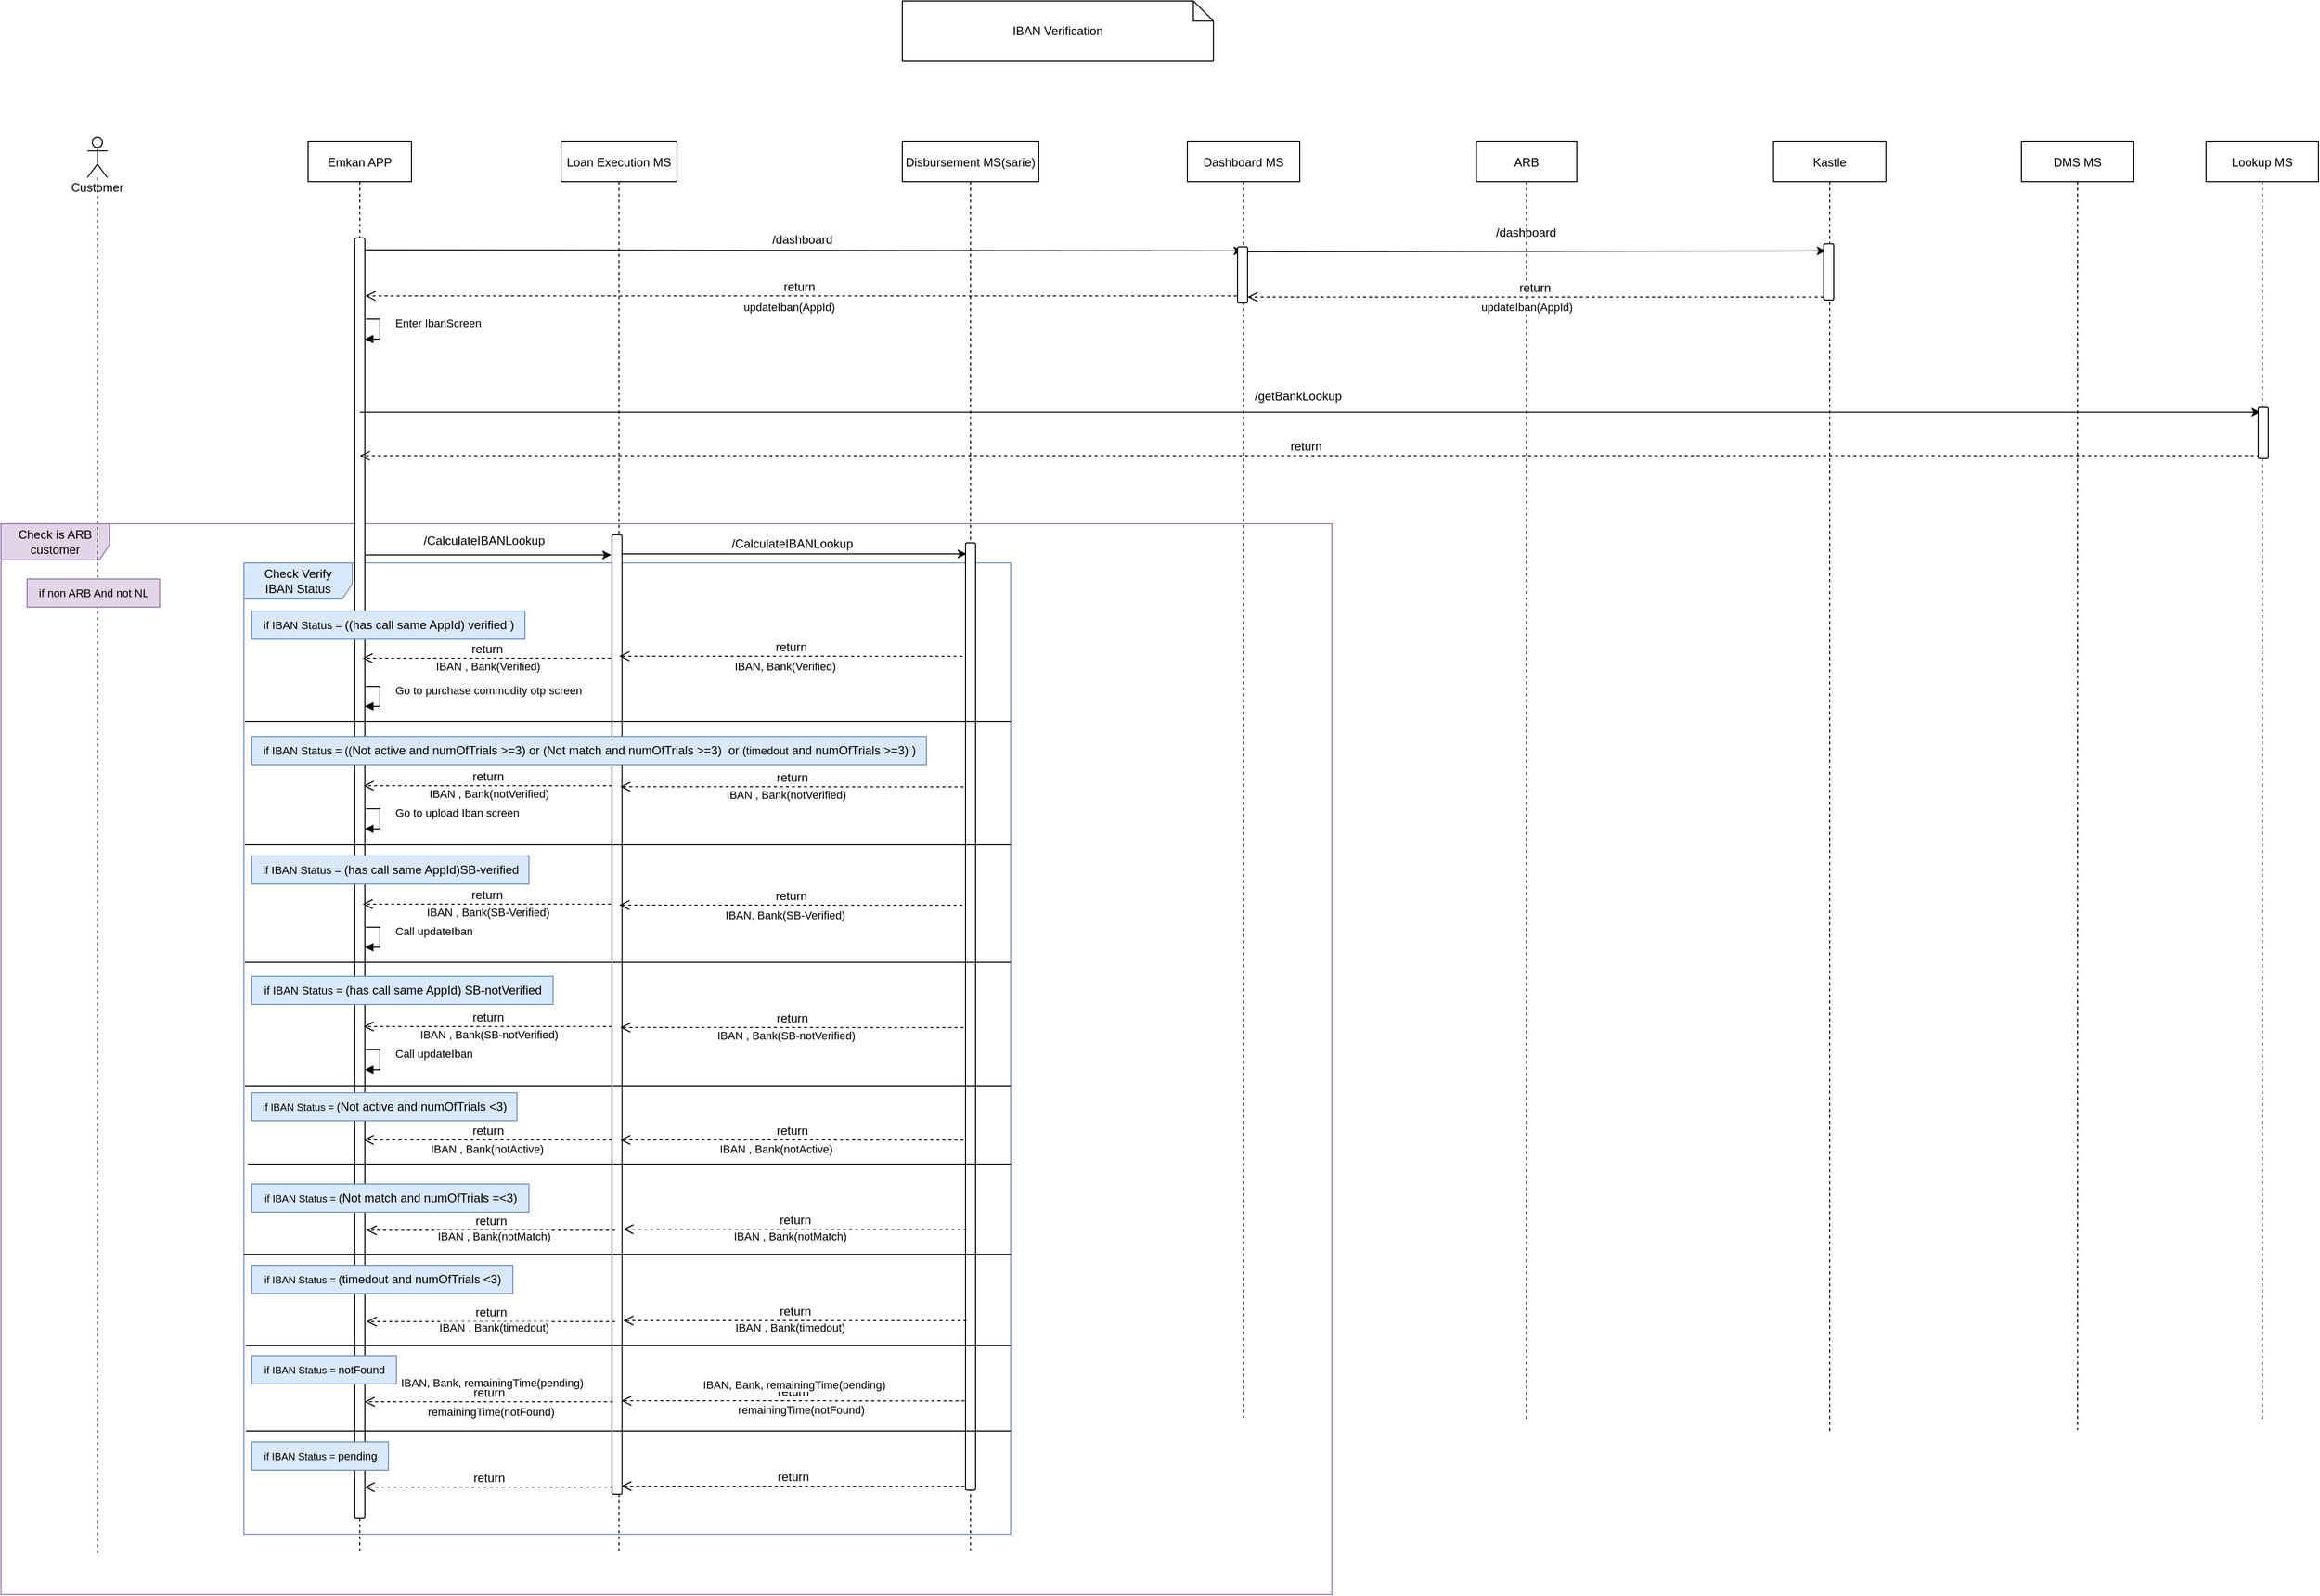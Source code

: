 <mxfile version="21.6.8" type="device" pages="4">
  <diagram name="Iban-Verification" id="k9KWd9McnM64h3fY_YzZ">
    <mxGraphModel dx="1674" dy="3044" grid="1" gridSize="4" guides="1" tooltips="1" connect="1" arrows="1" fold="1" page="1" pageScale="1" pageWidth="850" pageHeight="1100" math="0" shadow="0">
      <root>
        <mxCell id="XuKHMtvTE8CdLiK7lEFD-0" />
        <mxCell id="XuKHMtvTE8CdLiK7lEFD-1" parent="XuKHMtvTE8CdLiK7lEFD-0" />
        <mxCell id="XuKHMtvTE8CdLiK7lEFD-2" value="Check is ARB customer" style="shape=umlFrame;whiteSpace=wrap;html=1;width=108;height=36;fillColor=#e1d5e7;strokeColor=#9673a6;" parent="XuKHMtvTE8CdLiK7lEFD-1" vertex="1">
          <mxGeometry x="234" y="-939" width="1326" height="1067" as="geometry" />
        </mxCell>
        <mxCell id="XuKHMtvTE8CdLiK7lEFD-3" value="Check Verify&lt;br&gt;IBAN Status" style="shape=umlFrame;whiteSpace=wrap;html=1;width=108;height=36;fillColor=#dae8fc;strokeColor=#6c8ebf;" parent="XuKHMtvTE8CdLiK7lEFD-1" vertex="1">
          <mxGeometry x="476" y="-900" width="764" height="968" as="geometry" />
        </mxCell>
        <mxCell id="XuKHMtvTE8CdLiK7lEFD-5" value="Disbursement MS(sarie)" style="shape=umlLifeline;perimeter=lifelinePerimeter;container=0;collapsible=0;recursiveResize=0;rounded=0;shadow=0;strokeWidth=1;" parent="XuKHMtvTE8CdLiK7lEFD-1" vertex="1">
          <mxGeometry x="1132" y="-1320" width="136" height="1404" as="geometry" />
        </mxCell>
        <mxCell id="XuKHMtvTE8CdLiK7lEFD-10" value="Loan Execution MS" style="shape=umlLifeline;perimeter=lifelinePerimeter;container=0;collapsible=0;recursiveResize=0;rounded=0;shadow=0;strokeWidth=1;" parent="XuKHMtvTE8CdLiK7lEFD-1" vertex="1">
          <mxGeometry x="792" y="-1320" width="115.5" height="1408" as="geometry" />
        </mxCell>
        <mxCell id="XuKHMtvTE8CdLiK7lEFD-11" value="Emkan APP" style="shape=umlLifeline;perimeter=lifelinePerimeter;container=0;collapsible=0;recursiveResize=0;rounded=0;shadow=0;strokeWidth=1;" parent="XuKHMtvTE8CdLiK7lEFD-1" vertex="1">
          <mxGeometry x="540" y="-1320" width="103" height="1408" as="geometry" />
        </mxCell>
        <mxCell id="XuKHMtvTE8CdLiK7lEFD-12" value="ARB" style="shape=umlLifeline;perimeter=lifelinePerimeter;container=0;collapsible=0;recursiveResize=0;rounded=0;shadow=0;strokeWidth=1;" parent="XuKHMtvTE8CdLiK7lEFD-1" vertex="1">
          <mxGeometry x="1704" y="-1320" width="100" height="1276" as="geometry" />
        </mxCell>
        <mxCell id="XuKHMtvTE8CdLiK7lEFD-13" value="Customer" style="shape=umlLifeline;participant=umlActor;perimeter=lifelinePerimeter;whiteSpace=wrap;html=1;container=1;collapsible=0;recursiveResize=0;verticalAlign=top;spacingTop=36;outlineConnect=0;" parent="XuKHMtvTE8CdLiK7lEFD-1" vertex="1">
          <mxGeometry x="320" y="-1324" width="20" height="1412" as="geometry" />
        </mxCell>
        <mxCell id="XuKHMtvTE8CdLiK7lEFD-14" value="IBAN Verification" style="shape=note;size=20;whiteSpace=wrap;html=1;rounded=1;shadow=0;fontSize=12;strokeWidth=1;" parent="XuKHMtvTE8CdLiK7lEFD-1" vertex="1">
          <mxGeometry x="1132" y="-1460" width="310" height="60" as="geometry" />
        </mxCell>
        <mxCell id="XuKHMtvTE8CdLiK7lEFD-15" value="" style="html=1;points=[];perimeter=orthogonalPerimeter;rounded=1;shadow=0;fontSize=12;strokeWidth=1;" parent="XuKHMtvTE8CdLiK7lEFD-1" vertex="1">
          <mxGeometry x="586.5" y="-1224" width="10" height="1276" as="geometry" />
        </mxCell>
        <mxCell id="XuKHMtvTE8CdLiK7lEFD-27" value="Kastle" style="shape=umlLifeline;perimeter=lifelinePerimeter;container=0;collapsible=0;recursiveResize=0;rounded=0;shadow=0;strokeWidth=1;" parent="XuKHMtvTE8CdLiK7lEFD-1" vertex="1">
          <mxGeometry x="2000" y="-1320" width="112" height="1288" as="geometry" />
        </mxCell>
        <mxCell id="XuKHMtvTE8CdLiK7lEFD-43" value="Dashboard MS" style="shape=umlLifeline;perimeter=lifelinePerimeter;container=0;collapsible=0;recursiveResize=0;rounded=0;shadow=0;strokeWidth=1;" parent="XuKHMtvTE8CdLiK7lEFD-1" vertex="1">
          <mxGeometry x="1416" y="-1320" width="112" height="1272" as="geometry" />
        </mxCell>
        <mxCell id="XuKHMtvTE8CdLiK7lEFD-66" value="DMS MS" style="shape=umlLifeline;perimeter=lifelinePerimeter;container=0;collapsible=0;recursiveResize=0;rounded=0;shadow=0;strokeWidth=1;" parent="XuKHMtvTE8CdLiK7lEFD-1" vertex="1">
          <mxGeometry x="2247" y="-1320" width="112" height="1284" as="geometry" />
        </mxCell>
        <mxCell id="XuKHMtvTE8CdLiK7lEFD-83" value="&lt;span style=&quot;font-size: 11px;&quot;&gt;if non ARB And not NL&lt;br&gt;&lt;/span&gt;" style="text;html=1;align=center;verticalAlign=middle;resizable=0;points=[];autosize=1;fillColor=#e1d5e7;strokeColor=#9673a6;" parent="XuKHMtvTE8CdLiK7lEFD-1" vertex="1">
          <mxGeometry x="260" y="-884" width="132" height="28" as="geometry" />
        </mxCell>
        <mxCell id="XuKHMtvTE8CdLiK7lEFD-85" style="edgeStyle=orthogonalEdgeStyle;rounded=0;orthogonalLoop=1;jettySize=auto;html=1;" parent="XuKHMtvTE8CdLiK7lEFD-1" edge="1">
          <mxGeometry relative="1" as="geometry">
            <mxPoint x="596" y="-908" as="sourcePoint" />
            <mxPoint x="842" y="-908" as="targetPoint" />
            <Array as="points" />
          </mxGeometry>
        </mxCell>
        <mxCell id="XuKHMtvTE8CdLiK7lEFD-86" value="/CalculateIBANLookup" style="text;html=1;align=center;verticalAlign=middle;resizable=0;points=[];autosize=1;strokeColor=none;" parent="XuKHMtvTE8CdLiK7lEFD-1" vertex="1">
          <mxGeometry x="643" y="-936" width="144" height="28" as="geometry" />
        </mxCell>
        <mxCell id="XuKHMtvTE8CdLiK7lEFD-87" value="" style="html=1;points=[];perimeter=orthogonalPerimeter;rounded=1;shadow=0;fontSize=12;strokeWidth=1;" parent="XuKHMtvTE8CdLiK7lEFD-1" vertex="1">
          <mxGeometry x="842.75" y="-928" width="10" height="956" as="geometry" />
        </mxCell>
        <mxCell id="XuKHMtvTE8CdLiK7lEFD-88" value="" style="endArrow=classic;html=1;rounded=0;entryX=0.2;entryY=0.077;entryDx=0;entryDy=0;entryPerimeter=0;exitX=0.825;exitY=0.078;exitDx=0;exitDy=0;exitPerimeter=0;" parent="XuKHMtvTE8CdLiK7lEFD-1" edge="1">
          <mxGeometry width="50" height="50" relative="1" as="geometry">
            <mxPoint x="852" y="-909" as="sourcePoint" />
            <mxPoint x="1196" y="-909" as="targetPoint" />
          </mxGeometry>
        </mxCell>
        <mxCell id="XuKHMtvTE8CdLiK7lEFD-89" value="/CalculateIBANLookup" style="text;html=1;align=center;verticalAlign=middle;resizable=0;points=[];autosize=1;strokeColor=none;" parent="XuKHMtvTE8CdLiK7lEFD-1" vertex="1">
          <mxGeometry x="950" y="-933" width="144" height="28" as="geometry" />
        </mxCell>
        <mxCell id="XuKHMtvTE8CdLiK7lEFD-90" value="" style="html=1;points=[];perimeter=orthogonalPerimeter;rounded=1;shadow=0;fontSize=12;strokeWidth=1;" parent="XuKHMtvTE8CdLiK7lEFD-1" vertex="1">
          <mxGeometry x="1195" y="-920" width="10" height="944" as="geometry" />
        </mxCell>
        <mxCell id="XuKHMtvTE8CdLiK7lEFD-91" value="return" style="html=1;verticalAlign=bottom;endArrow=open;dashed=1;endSize=8;rounded=0;shadow=0;fontSize=12;fontColor=#000000;entryX=0.528;entryY=0.143;entryDx=0;entryDy=0;entryPerimeter=0;exitX=0;exitY=0.923;exitDx=0;exitDy=0;exitPerimeter=0;" parent="XuKHMtvTE8CdLiK7lEFD-1" edge="1">
          <mxGeometry x="0.004" relative="1" as="geometry">
            <mxPoint x="850.994" y="-325.0" as="targetPoint" />
            <mxPoint x="1193.01" y="-324.894" as="sourcePoint" />
            <mxPoint as="offset" />
          </mxGeometry>
        </mxCell>
        <mxCell id="XuKHMtvTE8CdLiK7lEFD-92" value="return" style="html=1;verticalAlign=bottom;endArrow=open;dashed=1;endSize=8;rounded=0;shadow=0;fontSize=12;fontColor=#000000;entryX=0.528;entryY=0.143;entryDx=0;entryDy=0;entryPerimeter=0;" parent="XuKHMtvTE8CdLiK7lEFD-1" edge="1">
          <mxGeometry x="0.004" relative="1" as="geometry">
            <mxPoint x="595.254" y="-325.0" as="targetPoint" />
            <mxPoint x="842.75" y="-325" as="sourcePoint" />
            <mxPoint as="offset" />
          </mxGeometry>
        </mxCell>
        <mxCell id="XuKHMtvTE8CdLiK7lEFD-93" value="" style="line;strokeWidth=1;fillColor=none;align=left;verticalAlign=middle;spacingTop=-1;spacingLeft=3;spacingRight=3;rotatable=0;labelPosition=right;points=[];portConstraint=eastwest;" parent="XuKHMtvTE8CdLiK7lEFD-1" vertex="1">
          <mxGeometry x="477" y="-746" width="763" height="8" as="geometry" />
        </mxCell>
        <mxCell id="XuKHMtvTE8CdLiK7lEFD-94" value="return" style="html=1;verticalAlign=bottom;endArrow=open;dashed=1;endSize=8;rounded=0;shadow=0;fontSize=12;fontColor=#000000;entryX=0.528;entryY=0.143;entryDx=0;entryDy=0;entryPerimeter=0;exitX=0;exitY=0.923;exitDx=0;exitDy=0;exitPerimeter=0;" parent="XuKHMtvTE8CdLiK7lEFD-1" edge="1">
          <mxGeometry x="0.004" relative="1" as="geometry">
            <mxPoint x="850.994" y="-677.0" as="targetPoint" />
            <mxPoint x="1193.01" y="-676.894" as="sourcePoint" />
            <mxPoint as="offset" />
          </mxGeometry>
        </mxCell>
        <mxCell id="XuKHMtvTE8CdLiK7lEFD-95" value="return" style="html=1;verticalAlign=bottom;endArrow=open;dashed=1;endSize=8;rounded=0;shadow=0;fontSize=12;fontColor=#000000;entryX=0.528;entryY=0.143;entryDx=0;entryDy=0;entryPerimeter=0;" parent="XuKHMtvTE8CdLiK7lEFD-1" edge="1">
          <mxGeometry x="0.004" relative="1" as="geometry">
            <mxPoint x="595.254" y="-678.0" as="targetPoint" />
            <mxPoint x="842.75" y="-678" as="sourcePoint" />
            <mxPoint as="offset" />
          </mxGeometry>
        </mxCell>
        <mxCell id="XuKHMtvTE8CdLiK7lEFD-96" value="IBAN , Bank(notVerified)" style="edgeLabel;html=1;align=center;verticalAlign=middle;resizable=0;points=[];" parent="XuKHMtvTE8CdLiK7lEFD-1" vertex="1" connectable="0">
          <mxGeometry x="720.001" y="-670" as="geometry" />
        </mxCell>
        <mxCell id="XuKHMtvTE8CdLiK7lEFD-97" value="" style="endArrow=classic;html=1;rounded=0;entryX=0.5;entryY=0.071;entryDx=0;entryDy=0;entryPerimeter=0;exitX=0.825;exitY=0.078;exitDx=0;exitDy=0;exitPerimeter=0;" parent="XuKHMtvTE8CdLiK7lEFD-1" target="XuKHMtvTE8CdLiK7lEFD-99" edge="1">
          <mxGeometry width="50" height="50" relative="1" as="geometry">
            <mxPoint x="597" y="-1212" as="sourcePoint" />
            <mxPoint x="941" y="-1212" as="targetPoint" />
          </mxGeometry>
        </mxCell>
        <mxCell id="XuKHMtvTE8CdLiK7lEFD-98" value="/dashboard" style="text;html=1;align=center;verticalAlign=middle;resizable=0;points=[];autosize=1;strokeColor=none;" parent="XuKHMtvTE8CdLiK7lEFD-1" vertex="1">
          <mxGeometry x="990" y="-1236" width="84" height="28" as="geometry" />
        </mxCell>
        <mxCell id="XuKHMtvTE8CdLiK7lEFD-99" value="" style="html=1;points=[];perimeter=orthogonalPerimeter;rounded=1;shadow=0;fontSize=12;strokeWidth=1;" parent="XuKHMtvTE8CdLiK7lEFD-1" vertex="1">
          <mxGeometry x="1466" y="-1215" width="10" height="56" as="geometry" />
        </mxCell>
        <mxCell id="XuKHMtvTE8CdLiK7lEFD-100" value="return" style="html=1;verticalAlign=bottom;endArrow=open;dashed=1;endSize=8;rounded=0;shadow=0;fontSize=12;fontColor=#000000;entryX=0.528;entryY=0.143;entryDx=0;entryDy=0;entryPerimeter=0;exitX=-0.082;exitY=0.872;exitDx=0;exitDy=0;exitPerimeter=0;" parent="XuKHMtvTE8CdLiK7lEFD-1" source="XuKHMtvTE8CdLiK7lEFD-99" edge="1">
          <mxGeometry x="0.004" relative="1" as="geometry">
            <mxPoint x="596.984" y="-1166.11" as="targetPoint" />
            <mxPoint x="1463" y="-1166" as="sourcePoint" />
            <mxPoint as="offset" />
          </mxGeometry>
        </mxCell>
        <mxCell id="XuKHMtvTE8CdLiK7lEFD-101" value="" style="endArrow=classic;html=1;rounded=0;entryX=0.2;entryY=0.077;entryDx=0;entryDy=0;entryPerimeter=0;exitX=1;exitY=0.089;exitDx=0;exitDy=0;exitPerimeter=0;" parent="XuKHMtvTE8CdLiK7lEFD-1" source="XuKHMtvTE8CdLiK7lEFD-99" edge="1">
          <mxGeometry width="50" height="50" relative="1" as="geometry">
            <mxPoint x="1708" y="-1211" as="sourcePoint" />
            <mxPoint x="2052" y="-1211" as="targetPoint" />
          </mxGeometry>
        </mxCell>
        <mxCell id="XuKHMtvTE8CdLiK7lEFD-102" value="/dashboard" style="text;html=1;align=center;verticalAlign=middle;resizable=0;points=[];autosize=1;strokeColor=none;" parent="XuKHMtvTE8CdLiK7lEFD-1" vertex="1">
          <mxGeometry x="1711" y="-1243" width="84" height="28" as="geometry" />
        </mxCell>
        <mxCell id="XuKHMtvTE8CdLiK7lEFD-103" value="" style="html=1;points=[];perimeter=orthogonalPerimeter;rounded=1;shadow=0;fontSize=12;strokeWidth=1;" parent="XuKHMtvTE8CdLiK7lEFD-1" vertex="1">
          <mxGeometry x="2050" y="-1218" width="10" height="56" as="geometry" />
        </mxCell>
        <mxCell id="XuKHMtvTE8CdLiK7lEFD-104" value="return" style="html=1;verticalAlign=bottom;endArrow=open;dashed=1;endSize=8;rounded=0;shadow=0;fontSize=12;fontColor=#000000;exitX=0;exitY=0.923;exitDx=0;exitDy=0;exitPerimeter=0;" parent="XuKHMtvTE8CdLiK7lEFD-1" target="XuKHMtvTE8CdLiK7lEFD-99" edge="1">
          <mxGeometry x="0.004" relative="1" as="geometry">
            <mxPoint x="1707.984" y="-1165.11" as="targetPoint" />
            <mxPoint x="2050" y="-1165.004" as="sourcePoint" />
            <mxPoint as="offset" />
          </mxGeometry>
        </mxCell>
        <mxCell id="XuKHMtvTE8CdLiK7lEFD-105" value="IBAN , Bank(notVerified)" style="edgeLabel;html=1;align=center;verticalAlign=middle;resizable=0;points=[];" parent="XuKHMtvTE8CdLiK7lEFD-1" vertex="1" connectable="0">
          <mxGeometry x="1016.001" y="-669" as="geometry" />
        </mxCell>
        <mxCell id="XuKHMtvTE8CdLiK7lEFD-106" value="Lookup MS" style="shape=umlLifeline;perimeter=lifelinePerimeter;container=0;collapsible=0;recursiveResize=0;rounded=0;shadow=0;strokeWidth=1;" parent="XuKHMtvTE8CdLiK7lEFD-1" vertex="1">
          <mxGeometry x="2431" y="-1320" width="112" height="1276" as="geometry" />
        </mxCell>
        <mxCell id="XuKHMtvTE8CdLiK7lEFD-112" value="&lt;font style=&quot;font-size: 11px;&quot;&gt;&lt;font style=&quot;&quot;&gt;if IBAN &lt;/font&gt;&lt;font style=&quot;&quot;&gt;Status &lt;/font&gt;&lt;font style=&quot;&quot;&gt;= ((&lt;/font&gt;&lt;/font&gt;Not active and numOfTrials &amp;gt;=3) or&amp;nbsp;&lt;font style=&quot;border-color: var(--border-color); font-size: 11px;&quot;&gt;(&lt;/font&gt;Not match and numOfTrials &amp;gt;=3)&amp;nbsp; or&amp;nbsp;&lt;font style=&quot;border-color: var(--border-color); font-size: 11px;&quot;&gt;(timedout&lt;/font&gt;&amp;nbsp;and numOfTrials &amp;gt;=3)&amp;nbsp;)" style="text;html=1;align=center;verticalAlign=middle;resizable=0;points=[];autosize=1;fillColor=#dae8fc;strokeColor=#6c8ebf;" parent="XuKHMtvTE8CdLiK7lEFD-1" vertex="1">
          <mxGeometry x="484" y="-727" width="672" height="28" as="geometry" />
        </mxCell>
        <mxCell id="XuKHMtvTE8CdLiK7lEFD-113" value="&lt;font style=&quot;font-size: 10px;&quot;&gt;&lt;font style=&quot;&quot;&gt;&lt;font style=&quot;&quot;&gt;if IBAN &lt;/font&gt;&lt;font style=&quot;&quot;&gt;Status &lt;/font&gt;&lt;font style=&quot;&quot;&gt;=&amp;nbsp;&lt;/font&gt;&lt;/font&gt;&lt;/font&gt;&lt;font style=&quot;border-color: var(--border-color); font-size: 11px;&quot;&gt;(&lt;/font&gt;Not active and numOfTrials &amp;lt;3)" style="text;html=1;align=center;verticalAlign=middle;resizable=0;points=[];autosize=1;fillColor=#dae8fc;strokeColor=#6c8ebf;" parent="XuKHMtvTE8CdLiK7lEFD-1" vertex="1">
          <mxGeometry x="484" y="-372" width="264" height="28" as="geometry" />
        </mxCell>
        <mxCell id="XuKHMtvTE8CdLiK7lEFD-124" value="" style="line;strokeWidth=1;fillColor=none;align=left;verticalAlign=middle;spacingTop=-1;spacingLeft=3;spacingRight=3;rotatable=0;labelPosition=right;points=[];portConstraint=eastwest;" parent="XuKHMtvTE8CdLiK7lEFD-1" vertex="1">
          <mxGeometry x="477" y="-623" width="763" height="8" as="geometry" />
        </mxCell>
        <mxCell id="XuKHMtvTE8CdLiK7lEFD-125" value="&lt;font style=&quot;font-size: 11px;&quot;&gt;&lt;font style=&quot;&quot;&gt;if IBAN &lt;/font&gt;&lt;font style=&quot;&quot;&gt;Status &lt;/font&gt;&lt;font style=&quot;&quot;&gt;=&amp;nbsp;&lt;/font&gt;&lt;/font&gt;((has call same AppId) verified&amp;nbsp;)" style="text;html=1;align=center;verticalAlign=middle;resizable=0;points=[];autosize=1;fillColor=#dae8fc;strokeColor=#6c8ebf;" parent="XuKHMtvTE8CdLiK7lEFD-1" vertex="1">
          <mxGeometry x="484" y="-852" width="272" height="28" as="geometry" />
        </mxCell>
        <mxCell id="XuKHMtvTE8CdLiK7lEFD-126" value="return" style="html=1;verticalAlign=bottom;endArrow=open;dashed=1;endSize=8;rounded=0;shadow=0;fontSize=12;fontColor=#000000;entryX=0.528;entryY=0.143;entryDx=0;entryDy=0;entryPerimeter=0;exitX=0;exitY=0.923;exitDx=0;exitDy=0;exitPerimeter=0;" parent="XuKHMtvTE8CdLiK7lEFD-1" edge="1">
          <mxGeometry x="0.004" relative="1" as="geometry">
            <mxPoint x="849.994" y="-807.0" as="targetPoint" />
            <mxPoint x="1192.01" y="-806.894" as="sourcePoint" />
            <mxPoint as="offset" />
          </mxGeometry>
        </mxCell>
        <mxCell id="XuKHMtvTE8CdLiK7lEFD-127" value="return" style="html=1;verticalAlign=bottom;endArrow=open;dashed=1;endSize=8;rounded=0;shadow=0;fontSize=12;fontColor=#000000;entryX=0.528;entryY=0.143;entryDx=0;entryDy=0;entryPerimeter=0;" parent="XuKHMtvTE8CdLiK7lEFD-1" edge="1">
          <mxGeometry x="0.004" relative="1" as="geometry">
            <mxPoint x="594.254" y="-805.0" as="targetPoint" />
            <mxPoint x="841.75" y="-805" as="sourcePoint" />
            <mxPoint as="offset" />
          </mxGeometry>
        </mxCell>
        <mxCell id="XuKHMtvTE8CdLiK7lEFD-128" value="IBAN , Bank(Verified)" style="edgeLabel;html=1;align=center;verticalAlign=middle;resizable=0;points=[];" parent="XuKHMtvTE8CdLiK7lEFD-1" vertex="1" connectable="0">
          <mxGeometry x="719.001" y="-797" as="geometry" />
        </mxCell>
        <mxCell id="XuKHMtvTE8CdLiK7lEFD-129" value="IBAN, Bank(Verified)" style="edgeLabel;html=1;align=center;verticalAlign=middle;resizable=0;points=[];" parent="XuKHMtvTE8CdLiK7lEFD-1" vertex="1" connectable="0">
          <mxGeometry x="1015.001" y="-797" as="geometry" />
        </mxCell>
        <mxCell id="XuKHMtvTE8CdLiK7lEFD-130" value="Enter IbanScreen" style="edgeStyle=orthogonalEdgeStyle;html=1;align=left;spacingLeft=2;endArrow=block;rounded=0;entryX=1;entryY=0;" parent="XuKHMtvTE8CdLiK7lEFD-1" edge="1">
          <mxGeometry x="-0.259" y="11" relative="1" as="geometry">
            <mxPoint x="597.5" y="-1143" as="sourcePoint" />
            <Array as="points">
              <mxPoint x="611.5" y="-1143" />
              <mxPoint x="611.5" y="-1123" />
            </Array>
            <mxPoint as="offset" />
            <mxPoint x="596.5" y="-1123" as="targetPoint" />
          </mxGeometry>
        </mxCell>
        <mxCell id="XuKHMtvTE8CdLiK7lEFD-136" value="" style="endArrow=classic;html=1;rounded=0;entryX=0.625;entryY=0.034;entryDx=0;entryDy=0;entryPerimeter=0;" parent="XuKHMtvTE8CdLiK7lEFD-1" source="XuKHMtvTE8CdLiK7lEFD-11" edge="1">
          <mxGeometry width="50" height="50" relative="1" as="geometry">
            <mxPoint x="856" y="-1050" as="sourcePoint" />
            <mxPoint x="2485.25" y="-1050.266" as="targetPoint" />
          </mxGeometry>
        </mxCell>
        <mxCell id="XuKHMtvTE8CdLiK7lEFD-137" value="/getBankLookup" style="text;html=1;align=center;verticalAlign=middle;resizable=0;points=[];autosize=1;strokeColor=none;" parent="XuKHMtvTE8CdLiK7lEFD-1" vertex="1">
          <mxGeometry x="1472" y="-1080" width="108" height="28" as="geometry" />
        </mxCell>
        <mxCell id="XuKHMtvTE8CdLiK7lEFD-138" value="return" style="html=1;verticalAlign=bottom;endArrow=open;dashed=1;endSize=8;rounded=0;shadow=0;fontSize=12;fontColor=#000000;exitX=0.478;exitY=0.317;exitDx=0;exitDy=0;exitPerimeter=0;" parent="XuKHMtvTE8CdLiK7lEFD-1" target="XuKHMtvTE8CdLiK7lEFD-11" edge="1">
          <mxGeometry x="0.004" relative="1" as="geometry">
            <mxPoint x="854.023" y="-1008.912" as="targetPoint" />
            <mxPoint x="2484.536" y="-1006.825" as="sourcePoint" />
            <mxPoint as="offset" />
          </mxGeometry>
        </mxCell>
        <mxCell id="XuKHMtvTE8CdLiK7lEFD-139" value="" style="html=1;points=[];perimeter=orthogonalPerimeter;rounded=1;shadow=0;fontSize=12;strokeWidth=1;" parent="XuKHMtvTE8CdLiK7lEFD-1" vertex="1">
          <mxGeometry x="2483" y="-1055" width="10" height="51" as="geometry" />
        </mxCell>
        <mxCell id="XuKHMtvTE8CdLiK7lEFD-141" value="IBAN , Bank(notActive)" style="edgeLabel;html=1;align=center;verticalAlign=middle;resizable=0;points=[];" parent="XuKHMtvTE8CdLiK7lEFD-1" vertex="1" connectable="0">
          <mxGeometry x="720.001" y="-315" as="geometry">
            <mxPoint x="-2" y="-1" as="offset" />
          </mxGeometry>
        </mxCell>
        <mxCell id="XuKHMtvTE8CdLiK7lEFD-142" value="return" style="html=1;verticalAlign=bottom;endArrow=open;dashed=1;endSize=8;rounded=0;shadow=0;fontSize=12;fontColor=#000000;entryX=0.528;entryY=0.143;entryDx=0;entryDy=0;entryPerimeter=0;exitX=0;exitY=0.923;exitDx=0;exitDy=0;exitPerimeter=0;" parent="XuKHMtvTE8CdLiK7lEFD-1" edge="1">
          <mxGeometry x="0.004" relative="1" as="geometry">
            <mxPoint x="853.994" y="-236.0" as="targetPoint" />
            <mxPoint x="1196.01" y="-235.894" as="sourcePoint" />
            <mxPoint as="offset" />
          </mxGeometry>
        </mxCell>
        <mxCell id="XuKHMtvTE8CdLiK7lEFD-143" value="return" style="html=1;verticalAlign=bottom;endArrow=open;dashed=1;endSize=8;rounded=0;shadow=0;fontSize=12;fontColor=#000000;entryX=0.528;entryY=0.143;entryDx=0;entryDy=0;entryPerimeter=0;" parent="XuKHMtvTE8CdLiK7lEFD-1" edge="1">
          <mxGeometry x="0.004" relative="1" as="geometry">
            <mxPoint x="598.254" y="-235.0" as="targetPoint" />
            <mxPoint x="845.75" y="-235" as="sourcePoint" />
            <mxPoint as="offset" />
          </mxGeometry>
        </mxCell>
        <mxCell id="XuKHMtvTE8CdLiK7lEFD-144" value="" style="line;strokeWidth=1;fillColor=none;align=left;verticalAlign=middle;spacingTop=-1;spacingLeft=3;spacingRight=3;rotatable=0;labelPosition=right;points=[];portConstraint=eastwest;" parent="XuKHMtvTE8CdLiK7lEFD-1" vertex="1">
          <mxGeometry x="480" y="-305" width="760" height="8" as="geometry" />
        </mxCell>
        <mxCell id="XuKHMtvTE8CdLiK7lEFD-145" value="&lt;font style=&quot;font-size: 10px;&quot;&gt;&lt;font style=&quot;&quot;&gt;&lt;font style=&quot;&quot;&gt;if IBAN &lt;/font&gt;&lt;font style=&quot;&quot;&gt;Status &lt;/font&gt;&lt;font style=&quot;&quot;&gt;=&amp;nbsp;&lt;/font&gt;&lt;/font&gt;&lt;/font&gt;&lt;font style=&quot;border-color: var(--border-color); font-size: 11px;&quot;&gt;(&lt;/font&gt;Not match and numOfTrials =&amp;lt;3)" style="text;html=1;align=center;verticalAlign=middle;resizable=0;points=[];autosize=1;fillColor=#dae8fc;strokeColor=#6c8ebf;" parent="XuKHMtvTE8CdLiK7lEFD-1" vertex="1">
          <mxGeometry x="484" y="-281" width="276" height="28" as="geometry" />
        </mxCell>
        <mxCell id="XuKHMtvTE8CdLiK7lEFD-146" value="IBAN , Bank(notActive)" style="edgeLabel;html=1;align=center;verticalAlign=middle;resizable=0;points=[];" parent="XuKHMtvTE8CdLiK7lEFD-1" vertex="1" connectable="0">
          <mxGeometry x="1008.001" y="-315" as="geometry">
            <mxPoint x="-2" y="-1" as="offset" />
          </mxGeometry>
        </mxCell>
        <mxCell id="XuKHMtvTE8CdLiK7lEFD-147" value="IBAN , Bank(notMatch)" style="edgeLabel;html=1;align=center;verticalAlign=middle;resizable=0;points=[];" parent="XuKHMtvTE8CdLiK7lEFD-1" vertex="1" connectable="0">
          <mxGeometry x="1022.001" y="-228" as="geometry">
            <mxPoint x="-2" y="-1" as="offset" />
          </mxGeometry>
        </mxCell>
        <mxCell id="XuKHMtvTE8CdLiK7lEFD-148" value="IBAN , Bank(notMatch)" style="edgeLabel;html=1;align=center;verticalAlign=middle;resizable=0;points=[];" parent="XuKHMtvTE8CdLiK7lEFD-1" vertex="1" connectable="0">
          <mxGeometry x="727.001" y="-228" as="geometry">
            <mxPoint x="-2" y="-1" as="offset" />
          </mxGeometry>
        </mxCell>
        <mxCell id="XuKHMtvTE8CdLiK7lEFD-149" value="return" style="html=1;verticalAlign=bottom;endArrow=open;dashed=1;endSize=8;rounded=0;shadow=0;fontSize=12;fontColor=#000000;entryX=0.528;entryY=0.143;entryDx=0;entryDy=0;entryPerimeter=0;exitX=0;exitY=0.923;exitDx=0;exitDy=0;exitPerimeter=0;" parent="XuKHMtvTE8CdLiK7lEFD-1" edge="1">
          <mxGeometry x="0.004" relative="1" as="geometry">
            <mxPoint x="853.994" y="-145.0" as="targetPoint" />
            <mxPoint x="1196.01" y="-144.894" as="sourcePoint" />
            <mxPoint as="offset" />
          </mxGeometry>
        </mxCell>
        <mxCell id="XuKHMtvTE8CdLiK7lEFD-150" value="return" style="html=1;verticalAlign=bottom;endArrow=open;dashed=1;endSize=8;rounded=0;shadow=0;fontSize=12;fontColor=#000000;entryX=0.528;entryY=0.143;entryDx=0;entryDy=0;entryPerimeter=0;" parent="XuKHMtvTE8CdLiK7lEFD-1" edge="1">
          <mxGeometry x="0.004" relative="1" as="geometry">
            <mxPoint x="598.254" y="-144.0" as="targetPoint" />
            <mxPoint x="845.75" y="-144" as="sourcePoint" />
            <mxPoint as="offset" />
          </mxGeometry>
        </mxCell>
        <mxCell id="XuKHMtvTE8CdLiK7lEFD-151" value="" style="line;strokeWidth=1;fillColor=none;align=left;verticalAlign=middle;spacingTop=-1;spacingLeft=3;spacingRight=3;rotatable=0;labelPosition=right;points=[];portConstraint=eastwest;" parent="XuKHMtvTE8CdLiK7lEFD-1" vertex="1">
          <mxGeometry x="476" y="-215" width="764" height="8" as="geometry" />
        </mxCell>
        <mxCell id="XuKHMtvTE8CdLiK7lEFD-152" value="&lt;font style=&quot;font-size: 10px;&quot;&gt;&lt;font style=&quot;&quot;&gt;&lt;font style=&quot;&quot;&gt;if IBAN &lt;/font&gt;&lt;font style=&quot;&quot;&gt;Status &lt;/font&gt;&lt;font style=&quot;&quot;&gt;=&amp;nbsp;&lt;/font&gt;&lt;/font&gt;&lt;/font&gt;&lt;font style=&quot;border-color: var(--border-color); font-size: 11px;&quot;&gt;(&lt;/font&gt;timedout and numOfTrials &amp;lt;3)" style="text;html=1;align=center;verticalAlign=middle;resizable=0;points=[];autosize=1;fillColor=#dae8fc;strokeColor=#6c8ebf;" parent="XuKHMtvTE8CdLiK7lEFD-1" vertex="1">
          <mxGeometry x="484" y="-200" width="260" height="28" as="geometry" />
        </mxCell>
        <mxCell id="XuKHMtvTE8CdLiK7lEFD-153" value="IBAN , Bank(timedout)" style="edgeLabel;html=1;align=center;verticalAlign=middle;resizable=0;points=[];" parent="XuKHMtvTE8CdLiK7lEFD-1" vertex="1" connectable="0">
          <mxGeometry x="1022.001" y="-137" as="geometry">
            <mxPoint x="-2" y="-1" as="offset" />
          </mxGeometry>
        </mxCell>
        <mxCell id="XuKHMtvTE8CdLiK7lEFD-154" value="IBAN , Bank(timedout)" style="edgeLabel;html=1;align=center;verticalAlign=middle;resizable=0;points=[];" parent="XuKHMtvTE8CdLiK7lEFD-1" vertex="1" connectable="0">
          <mxGeometry x="727.001" y="-137" as="geometry">
            <mxPoint x="-2" y="-1" as="offset" />
          </mxGeometry>
        </mxCell>
        <mxCell id="XuKHMtvTE8CdLiK7lEFD-155" value="Go to purchase commodity otp screen" style="edgeStyle=orthogonalEdgeStyle;html=1;align=left;spacingLeft=2;endArrow=block;rounded=0;entryX=1;entryY=0;" parent="XuKHMtvTE8CdLiK7lEFD-1" edge="1">
          <mxGeometry x="-0.259" y="11" relative="1" as="geometry">
            <mxPoint x="597.5" y="-777" as="sourcePoint" />
            <Array as="points">
              <mxPoint x="611.5" y="-777" />
              <mxPoint x="611.5" y="-757" />
            </Array>
            <mxPoint as="offset" />
            <mxPoint x="596.5" y="-757" as="targetPoint" />
          </mxGeometry>
        </mxCell>
        <mxCell id="XuKHMtvTE8CdLiK7lEFD-156" value="Go to upload Iban screen" style="edgeStyle=orthogonalEdgeStyle;html=1;align=left;spacingLeft=2;endArrow=block;rounded=0;entryX=1;entryY=0;" parent="XuKHMtvTE8CdLiK7lEFD-1" edge="1">
          <mxGeometry x="-0.259" y="11" relative="1" as="geometry">
            <mxPoint x="597.5" y="-655" as="sourcePoint" />
            <Array as="points">
              <mxPoint x="611.5" y="-655" />
              <mxPoint x="611.5" y="-635" />
            </Array>
            <mxPoint as="offset" />
            <mxPoint x="596.5" y="-635" as="targetPoint" />
          </mxGeometry>
        </mxCell>
        <mxCell id="XuKHMtvTE8CdLiK7lEFD-157" value="return" style="html=1;verticalAlign=bottom;endArrow=open;dashed=1;endSize=8;rounded=0;shadow=0;fontSize=12;fontColor=#000000;entryX=0.528;entryY=0.143;entryDx=0;entryDy=0;entryPerimeter=0;exitX=0;exitY=0.923;exitDx=0;exitDy=0;exitPerimeter=0;" parent="XuKHMtvTE8CdLiK7lEFD-1" edge="1">
          <mxGeometry x="0.004" relative="1" as="geometry">
            <mxPoint x="851.994" y="-65.0" as="targetPoint" />
            <mxPoint x="1194.01" y="-64.894" as="sourcePoint" />
            <mxPoint as="offset" />
          </mxGeometry>
        </mxCell>
        <mxCell id="XuKHMtvTE8CdLiK7lEFD-158" value="return" style="html=1;verticalAlign=bottom;endArrow=open;dashed=1;endSize=8;rounded=0;shadow=0;fontSize=12;fontColor=#000000;entryX=0.528;entryY=0.143;entryDx=0;entryDy=0;entryPerimeter=0;" parent="XuKHMtvTE8CdLiK7lEFD-1" edge="1">
          <mxGeometry x="0.004" relative="1" as="geometry">
            <mxPoint x="596.254" y="-64.0" as="targetPoint" />
            <mxPoint x="843.75" y="-64" as="sourcePoint" />
            <mxPoint as="offset" />
          </mxGeometry>
        </mxCell>
        <mxCell id="XuKHMtvTE8CdLiK7lEFD-159" value="" style="line;strokeWidth=1;fillColor=none;align=left;verticalAlign=middle;spacingTop=-1;spacingLeft=3;spacingRight=3;rotatable=0;labelPosition=right;points=[];portConstraint=eastwest;" parent="XuKHMtvTE8CdLiK7lEFD-1" vertex="1">
          <mxGeometry x="478" y="-124" width="762" height="8" as="geometry" />
        </mxCell>
        <mxCell id="XuKHMtvTE8CdLiK7lEFD-160" value="remainingTime(notFound)" style="edgeLabel;html=1;align=center;verticalAlign=middle;resizable=0;points=[];" parent="XuKHMtvTE8CdLiK7lEFD-1" vertex="1" connectable="0">
          <mxGeometry x="1020.001" y="-57" as="geometry">
            <mxPoint x="11" y="1" as="offset" />
          </mxGeometry>
        </mxCell>
        <mxCell id="XuKHMtvTE8CdLiK7lEFD-161" value="remainingTime(notFound)" style="edgeLabel;html=1;align=center;verticalAlign=middle;resizable=0;points=[];" parent="XuKHMtvTE8CdLiK7lEFD-1" vertex="1" connectable="0">
          <mxGeometry x="725.001" y="-39" as="geometry">
            <mxPoint x="-3" y="-15" as="offset" />
          </mxGeometry>
        </mxCell>
        <mxCell id="XuKHMtvTE8CdLiK7lEFD-162" value="&lt;font style=&quot;&quot;&gt;&lt;font style=&quot;&quot;&gt;&lt;font style=&quot;font-size: 10px;&quot;&gt;if IBAN &lt;/font&gt;&lt;font style=&quot;font-size: 10px;&quot;&gt;Status &lt;/font&gt;&lt;font style=&quot;&quot;&gt;&lt;span style=&quot;font-size: 10px;&quot;&gt;= &lt;/span&gt;&lt;span style=&quot;font-size: 11px;&quot;&gt;notFound&lt;/span&gt;&lt;/font&gt;&lt;/font&gt;&lt;/font&gt;" style="text;html=1;align=center;verticalAlign=middle;resizable=0;points=[];autosize=1;fillColor=#dae8fc;strokeColor=#6c8ebf;" parent="XuKHMtvTE8CdLiK7lEFD-1" vertex="1">
          <mxGeometry x="484" y="-110" width="144" height="28" as="geometry" />
        </mxCell>
        <mxCell id="XuKHMtvTE8CdLiK7lEFD-163" value="updateIban(AppId)" style="edgeLabel;html=1;align=center;verticalAlign=middle;resizable=0;points=[];" parent="XuKHMtvTE8CdLiK7lEFD-1" vertex="1" connectable="0">
          <mxGeometry x="1019.001" y="-1155" as="geometry" />
        </mxCell>
        <mxCell id="XuKHMtvTE8CdLiK7lEFD-164" value="updateIban(AppId)" style="edgeLabel;html=1;align=center;verticalAlign=middle;resizable=0;points=[];" parent="XuKHMtvTE8CdLiK7lEFD-1" vertex="1" connectable="0">
          <mxGeometry x="1754.001" y="-1155" as="geometry" />
        </mxCell>
        <mxCell id="XuKHMtvTE8CdLiK7lEFD-165" value="return" style="html=1;verticalAlign=bottom;endArrow=open;dashed=1;endSize=8;rounded=0;shadow=0;fontSize=12;fontColor=#000000;entryX=0.528;entryY=0.143;entryDx=0;entryDy=0;entryPerimeter=0;exitX=0;exitY=0.923;exitDx=0;exitDy=0;exitPerimeter=0;" parent="XuKHMtvTE8CdLiK7lEFD-1" edge="1">
          <mxGeometry x="0.004" relative="1" as="geometry">
            <mxPoint x="851.994" y="20.0" as="targetPoint" />
            <mxPoint x="1194.01" y="20.106" as="sourcePoint" />
            <mxPoint as="offset" />
          </mxGeometry>
        </mxCell>
        <mxCell id="XuKHMtvTE8CdLiK7lEFD-166" value="return" style="html=1;verticalAlign=bottom;endArrow=open;dashed=1;endSize=8;rounded=0;shadow=0;fontSize=12;fontColor=#000000;entryX=0.528;entryY=0.143;entryDx=0;entryDy=0;entryPerimeter=0;" parent="XuKHMtvTE8CdLiK7lEFD-1" edge="1">
          <mxGeometry x="0.004" relative="1" as="geometry">
            <mxPoint x="596.254" y="21.0" as="targetPoint" />
            <mxPoint x="843.75" y="21" as="sourcePoint" />
            <mxPoint as="offset" />
          </mxGeometry>
        </mxCell>
        <mxCell id="XuKHMtvTE8CdLiK7lEFD-167" value="" style="line;strokeWidth=1;fillColor=none;align=left;verticalAlign=middle;spacingTop=-1;spacingLeft=3;spacingRight=3;rotatable=0;labelPosition=right;points=[];portConstraint=eastwest;" parent="XuKHMtvTE8CdLiK7lEFD-1" vertex="1">
          <mxGeometry x="478" y="-39" width="762" height="8" as="geometry" />
        </mxCell>
        <mxCell id="XuKHMtvTE8CdLiK7lEFD-168" value="IBAN, Bank, remainingTime(pending)" style="edgeLabel;html=1;align=center;verticalAlign=middle;resizable=0;points=[];" parent="XuKHMtvTE8CdLiK7lEFD-1" vertex="1" connectable="0">
          <mxGeometry x="725.001" y="-82" as="geometry">
            <mxPoint x="-2" y="-1" as="offset" />
          </mxGeometry>
        </mxCell>
        <mxCell id="XuKHMtvTE8CdLiK7lEFD-169" value="&lt;font style=&quot;&quot;&gt;&lt;font style=&quot;&quot;&gt;&lt;font style=&quot;font-size: 10px;&quot;&gt;if IBAN &lt;/font&gt;&lt;font style=&quot;font-size: 10px;&quot;&gt;Status &lt;/font&gt;&lt;font style=&quot;&quot;&gt;&lt;span style=&quot;font-size: 10px;&quot;&gt;= &lt;/span&gt;&lt;span style=&quot;font-size: 11px;&quot;&gt;pending&lt;/span&gt;&lt;/font&gt;&lt;/font&gt;&lt;/font&gt;" style="text;html=1;align=center;verticalAlign=middle;resizable=0;points=[];autosize=1;fillColor=#dae8fc;strokeColor=#6c8ebf;" parent="XuKHMtvTE8CdLiK7lEFD-1" vertex="1">
          <mxGeometry x="484" y="-24" width="136" height="28" as="geometry" />
        </mxCell>
        <mxCell id="XuKHMtvTE8CdLiK7lEFD-170" value="IBAN, Bank, remainingTime(pending)" style="edgeLabel;html=1;align=center;verticalAlign=middle;resizable=0;points=[];" parent="XuKHMtvTE8CdLiK7lEFD-1" vertex="1" connectable="0">
          <mxGeometry x="1026.001" y="-80" as="geometry">
            <mxPoint x="-2" y="-1" as="offset" />
          </mxGeometry>
        </mxCell>
        <mxCell id="6b_8kTnpNkQp_z-Yn5X7-0" value="" style="line;strokeWidth=1;fillColor=none;align=left;verticalAlign=middle;spacingTop=-1;spacingLeft=3;spacingRight=3;rotatable=0;labelPosition=right;points=[];portConstraint=eastwest;" vertex="1" parent="XuKHMtvTE8CdLiK7lEFD-1">
          <mxGeometry x="477" y="-506" width="763" height="8" as="geometry" />
        </mxCell>
        <mxCell id="6b_8kTnpNkQp_z-Yn5X7-1" value="return" style="html=1;verticalAlign=bottom;endArrow=open;dashed=1;endSize=8;rounded=0;shadow=0;fontSize=12;fontColor=#000000;entryX=0.528;entryY=0.143;entryDx=0;entryDy=0;entryPerimeter=0;exitX=0;exitY=0.923;exitDx=0;exitDy=0;exitPerimeter=0;" edge="1" parent="XuKHMtvTE8CdLiK7lEFD-1">
          <mxGeometry x="0.004" relative="1" as="geometry">
            <mxPoint x="850.994" y="-437.0" as="targetPoint" />
            <mxPoint x="1193.01" y="-436.894" as="sourcePoint" />
            <mxPoint as="offset" />
          </mxGeometry>
        </mxCell>
        <mxCell id="6b_8kTnpNkQp_z-Yn5X7-2" value="return" style="html=1;verticalAlign=bottom;endArrow=open;dashed=1;endSize=8;rounded=0;shadow=0;fontSize=12;fontColor=#000000;entryX=0.528;entryY=0.143;entryDx=0;entryDy=0;entryPerimeter=0;" edge="1" parent="XuKHMtvTE8CdLiK7lEFD-1">
          <mxGeometry x="0.004" relative="1" as="geometry">
            <mxPoint x="595.254" y="-438.0" as="targetPoint" />
            <mxPoint x="842.75" y="-438" as="sourcePoint" />
            <mxPoint as="offset" />
          </mxGeometry>
        </mxCell>
        <mxCell id="6b_8kTnpNkQp_z-Yn5X7-3" value="IBAN , Bank(SB-notVerified)" style="edgeLabel;html=1;align=center;verticalAlign=middle;resizable=0;points=[];" vertex="1" connectable="0" parent="XuKHMtvTE8CdLiK7lEFD-1">
          <mxGeometry x="720.001" y="-430" as="geometry" />
        </mxCell>
        <mxCell id="6b_8kTnpNkQp_z-Yn5X7-4" value="IBAN , Bank(SB-notVerified)" style="edgeLabel;html=1;align=center;verticalAlign=middle;resizable=0;points=[];" vertex="1" connectable="0" parent="XuKHMtvTE8CdLiK7lEFD-1">
          <mxGeometry x="1016.001" y="-429" as="geometry" />
        </mxCell>
        <mxCell id="6b_8kTnpNkQp_z-Yn5X7-5" value="&lt;font style=&quot;font-size: 11px;&quot;&gt;&lt;font style=&quot;&quot;&gt;if IBAN &lt;/font&gt;&lt;font style=&quot;&quot;&gt;Status &lt;/font&gt;&lt;font style=&quot;&quot;&gt;=&lt;/font&gt;&lt;/font&gt;&lt;font style=&quot;border-color: var(--border-color); font-size: 11px;&quot;&gt;&amp;nbsp;&lt;/font&gt;(has call same AppId) SB-notVerified" style="text;html=1;align=center;verticalAlign=middle;resizable=0;points=[];autosize=1;fillColor=#dae8fc;strokeColor=#6c8ebf;" vertex="1" parent="XuKHMtvTE8CdLiK7lEFD-1">
          <mxGeometry x="484" y="-488" width="300" height="28" as="geometry" />
        </mxCell>
        <mxCell id="6b_8kTnpNkQp_z-Yn5X7-6" value="" style="line;strokeWidth=1;fillColor=none;align=left;verticalAlign=middle;spacingTop=-1;spacingLeft=3;spacingRight=3;rotatable=0;labelPosition=right;points=[];portConstraint=eastwest;" vertex="1" parent="XuKHMtvTE8CdLiK7lEFD-1">
          <mxGeometry x="477" y="-383" width="763" height="8" as="geometry" />
        </mxCell>
        <mxCell id="6b_8kTnpNkQp_z-Yn5X7-7" value="&lt;font style=&quot;font-size: 11px;&quot;&gt;&lt;font style=&quot;&quot;&gt;if IBAN &lt;/font&gt;&lt;font style=&quot;&quot;&gt;Status &lt;/font&gt;&lt;font style=&quot;&quot;&gt;=&amp;nbsp;&lt;/font&gt;&lt;/font&gt;(has call same AppId)SB-verified" style="text;html=1;align=center;verticalAlign=middle;resizable=0;points=[];autosize=1;fillColor=#dae8fc;strokeColor=#6c8ebf;" vertex="1" parent="XuKHMtvTE8CdLiK7lEFD-1">
          <mxGeometry x="484" y="-608" width="276" height="28" as="geometry" />
        </mxCell>
        <mxCell id="6b_8kTnpNkQp_z-Yn5X7-8" value="return" style="html=1;verticalAlign=bottom;endArrow=open;dashed=1;endSize=8;rounded=0;shadow=0;fontSize=12;fontColor=#000000;entryX=0.528;entryY=0.143;entryDx=0;entryDy=0;entryPerimeter=0;exitX=0;exitY=0.923;exitDx=0;exitDy=0;exitPerimeter=0;" edge="1" parent="XuKHMtvTE8CdLiK7lEFD-1">
          <mxGeometry x="0.004" relative="1" as="geometry">
            <mxPoint x="849.994" y="-559.0" as="targetPoint" />
            <mxPoint x="1192.01" y="-558.894" as="sourcePoint" />
            <mxPoint as="offset" />
          </mxGeometry>
        </mxCell>
        <mxCell id="6b_8kTnpNkQp_z-Yn5X7-9" value="return" style="html=1;verticalAlign=bottom;endArrow=open;dashed=1;endSize=8;rounded=0;shadow=0;fontSize=12;fontColor=#000000;entryX=0.528;entryY=0.143;entryDx=0;entryDy=0;entryPerimeter=0;" edge="1" parent="XuKHMtvTE8CdLiK7lEFD-1">
          <mxGeometry x="0.004" relative="1" as="geometry">
            <mxPoint x="594.254" y="-560.0" as="targetPoint" />
            <mxPoint x="841.75" y="-560" as="sourcePoint" />
            <mxPoint as="offset" />
          </mxGeometry>
        </mxCell>
        <mxCell id="6b_8kTnpNkQp_z-Yn5X7-10" value="IBAN , Bank(SB-Verified)" style="edgeLabel;html=1;align=center;verticalAlign=middle;resizable=0;points=[];" vertex="1" connectable="0" parent="XuKHMtvTE8CdLiK7lEFD-1">
          <mxGeometry x="719.001" y="-552" as="geometry" />
        </mxCell>
        <mxCell id="6b_8kTnpNkQp_z-Yn5X7-11" value="IBAN, Bank(SB-Verified)" style="edgeLabel;html=1;align=center;verticalAlign=middle;resizable=0;points=[];" vertex="1" connectable="0" parent="XuKHMtvTE8CdLiK7lEFD-1">
          <mxGeometry x="1015.001" y="-549" as="geometry" />
        </mxCell>
        <mxCell id="6b_8kTnpNkQp_z-Yn5X7-12" value="Call updateIban" style="edgeStyle=orthogonalEdgeStyle;html=1;align=left;spacingLeft=2;endArrow=block;rounded=0;entryX=1;entryY=0;" edge="1" parent="XuKHMtvTE8CdLiK7lEFD-1">
          <mxGeometry x="-0.259" y="11" relative="1" as="geometry">
            <mxPoint x="597.5" y="-537" as="sourcePoint" />
            <Array as="points">
              <mxPoint x="611.5" y="-537" />
              <mxPoint x="611.5" y="-517" />
            </Array>
            <mxPoint as="offset" />
            <mxPoint x="596.5" y="-517" as="targetPoint" />
          </mxGeometry>
        </mxCell>
        <mxCell id="6b_8kTnpNkQp_z-Yn5X7-13" value="Call updateIban" style="edgeStyle=orthogonalEdgeStyle;html=1;align=left;spacingLeft=2;endArrow=block;rounded=0;entryX=1;entryY=0;" edge="1" parent="XuKHMtvTE8CdLiK7lEFD-1">
          <mxGeometry x="-0.259" y="11" relative="1" as="geometry">
            <mxPoint x="597.5" y="-415" as="sourcePoint" />
            <Array as="points">
              <mxPoint x="611.5" y="-415" />
              <mxPoint x="611.5" y="-395" />
            </Array>
            <mxPoint as="offset" />
            <mxPoint x="596.5" y="-395" as="targetPoint" />
          </mxGeometry>
        </mxCell>
      </root>
    </mxGraphModel>
  </diagram>
  <diagram name="Iban-Verification-updateIban" id="BQbIpRVKlNZA-JT8r-_t">
    <mxGraphModel dx="2575" dy="2398" grid="1" gridSize="4" guides="1" tooltips="1" connect="1" arrows="1" fold="1" page="1" pageScale="1" pageWidth="850" pageHeight="1100" math="0" shadow="0">
      <root>
        <mxCell id="ScA0WdmaVUyXN7xJSevH-0" />
        <mxCell id="ScA0WdmaVUyXN7xJSevH-1" parent="ScA0WdmaVUyXN7xJSevH-0" />
        <mxCell id="ScA0WdmaVUyXN7xJSevH-5" value="Disbursement MS(sarie)" style="shape=umlLifeline;perimeter=lifelinePerimeter;container=0;collapsible=0;recursiveResize=0;rounded=0;shadow=0;strokeWidth=1;" parent="ScA0WdmaVUyXN7xJSevH-1" vertex="1">
          <mxGeometry x="1132" y="-396" width="136" height="1196" as="geometry" />
        </mxCell>
        <mxCell id="ScA0WdmaVUyXN7xJSevH-6" value="" style="html=1;points=[];perimeter=orthogonalPerimeter;rounded=1;shadow=0;fontSize=12;strokeWidth=1;" parent="ScA0WdmaVUyXN7xJSevH-1" vertex="1">
          <mxGeometry x="1196" y="727" width="10" height="42" as="geometry" />
        </mxCell>
        <mxCell id="ScA0WdmaVUyXN7xJSevH-7" value="Loan Execution MS" style="shape=umlLifeline;perimeter=lifelinePerimeter;container=0;collapsible=0;recursiveResize=0;rounded=0;shadow=0;strokeWidth=1;" parent="ScA0WdmaVUyXN7xJSevH-1" vertex="1">
          <mxGeometry x="792" y="-396" width="115.5" height="1192" as="geometry" />
        </mxCell>
        <mxCell id="ScA0WdmaVUyXN7xJSevH-8" value="Emkan APP" style="shape=umlLifeline;perimeter=lifelinePerimeter;container=0;collapsible=0;recursiveResize=0;rounded=0;shadow=0;strokeWidth=1;" parent="ScA0WdmaVUyXN7xJSevH-1" vertex="1">
          <mxGeometry x="540" y="-400" width="103" height="1200" as="geometry" />
        </mxCell>
        <mxCell id="ScA0WdmaVUyXN7xJSevH-9" value="ARB" style="shape=umlLifeline;perimeter=lifelinePerimeter;container=0;collapsible=0;recursiveResize=0;rounded=0;shadow=0;strokeWidth=1;" parent="ScA0WdmaVUyXN7xJSevH-1" vertex="1">
          <mxGeometry x="1704" y="-400" width="100" height="1200" as="geometry" />
        </mxCell>
        <mxCell id="ScA0WdmaVUyXN7xJSevH-10" value="Customer" style="shape=umlLifeline;participant=umlActor;perimeter=lifelinePerimeter;whiteSpace=wrap;html=1;container=1;collapsible=0;recursiveResize=0;verticalAlign=top;spacingTop=36;outlineConnect=0;" parent="ScA0WdmaVUyXN7xJSevH-1" vertex="1">
          <mxGeometry x="320" y="-392" width="20" height="1184" as="geometry" />
        </mxCell>
        <mxCell id="ScA0WdmaVUyXN7xJSevH-11" value="IBAN Verification" style="shape=note;size=20;whiteSpace=wrap;html=1;rounded=1;shadow=0;fontSize=12;strokeWidth=1;" parent="ScA0WdmaVUyXN7xJSevH-1" vertex="1">
          <mxGeometry x="1160" y="-580" width="310" height="60" as="geometry" />
        </mxCell>
        <mxCell id="ScA0WdmaVUyXN7xJSevH-12" value="" style="html=1;points=[];perimeter=orthogonalPerimeter;rounded=1;shadow=0;fontSize=12;strokeWidth=1;" parent="ScA0WdmaVUyXN7xJSevH-1" vertex="1">
          <mxGeometry x="586.5" y="-308" width="10" height="1084" as="geometry" />
        </mxCell>
        <mxCell id="ScA0WdmaVUyXN7xJSevH-13" style="edgeStyle=orthogonalEdgeStyle;rounded=0;orthogonalLoop=1;jettySize=auto;html=1;entryX=0.25;entryY=0.024;entryDx=0;entryDy=0;entryPerimeter=0;" parent="ScA0WdmaVUyXN7xJSevH-1" edge="1">
          <mxGeometry relative="1" as="geometry">
            <mxPoint x="330" y="-217" as="sourcePoint" />
            <mxPoint x="589" y="-216.768" as="targetPoint" />
            <Array as="points" />
          </mxGeometry>
        </mxCell>
        <mxCell id="ScA0WdmaVUyXN7xJSevH-14" value="" style="html=1;points=[];perimeter=orthogonalPerimeter;rounded=1;shadow=0;fontSize=12;strokeWidth=1;" parent="ScA0WdmaVUyXN7xJSevH-1" vertex="1">
          <mxGeometry x="1752" y="626" width="10" height="35" as="geometry" />
        </mxCell>
        <mxCell id="ScA0WdmaVUyXN7xJSevH-15" value="submint IBAN" style="text;html=1;align=center;verticalAlign=middle;resizable=0;points=[];autosize=1;strokeColor=none;" parent="ScA0WdmaVUyXN7xJSevH-1" vertex="1">
          <mxGeometry x="398" y="-247" width="96" height="28" as="geometry" />
        </mxCell>
        <mxCell id="ScA0WdmaVUyXN7xJSevH-16" value="" style="endArrow=classic;html=1;rounded=0;exitX=0.1;exitY=0.136;exitDx=0;exitDy=0;exitPerimeter=0;" parent="ScA0WdmaVUyXN7xJSevH-1" source="ScA0WdmaVUyXN7xJSevH-24" edge="1">
          <mxGeometry width="50" height="50" relative="1" as="geometry">
            <mxPoint x="931" y="745.32" as="sourcePoint" />
            <mxPoint x="1205" y="729" as="targetPoint" />
          </mxGeometry>
        </mxCell>
        <mxCell id="ScA0WdmaVUyXN7xJSevH-17" value="return" style="html=1;verticalAlign=bottom;endArrow=open;dashed=1;endSize=8;rounded=0;shadow=0;fontSize=12;fontColor=#000000;entryX=0.4;entryY=0.977;entryDx=0;entryDy=0;entryPerimeter=0;" parent="ScA0WdmaVUyXN7xJSevH-1" target="ScA0WdmaVUyXN7xJSevH-24" edge="1">
          <mxGeometry relative="1" as="geometry">
            <mxPoint x="1165.5" y="755" as="targetPoint" />
            <mxPoint x="1209" y="765" as="sourcePoint" />
          </mxGeometry>
        </mxCell>
        <mxCell id="ScA0WdmaVUyXN7xJSevH-18" value="" style="html=1;points=[];perimeter=orthogonalPerimeter;rounded=1;shadow=0;fontSize=12;strokeWidth=1;" parent="ScA0WdmaVUyXN7xJSevH-1" vertex="1">
          <mxGeometry x="844.75" y="-220" width="10" height="924" as="geometry" />
        </mxCell>
        <mxCell id="ScA0WdmaVUyXN7xJSevH-19" style="edgeStyle=orthogonalEdgeStyle;rounded=0;orthogonalLoop=1;jettySize=auto;html=1;entryX=0.225;entryY=0.137;entryDx=0;entryDy=0;entryPerimeter=0;" parent="ScA0WdmaVUyXN7xJSevH-1" edge="1">
          <mxGeometry relative="1" as="geometry">
            <mxPoint x="596" y="-219" as="sourcePoint" />
            <mxPoint x="847" y="-219.013" as="targetPoint" />
            <Array as="points">
              <mxPoint x="628" y="-219" />
            </Array>
          </mxGeometry>
        </mxCell>
        <mxCell id="ScA0WdmaVUyXN7xJSevH-20" value="" style="endArrow=classic;html=1;rounded=0;entryX=0.2;entryY=0.077;entryDx=0;entryDy=0;entryPerimeter=0;" parent="ScA0WdmaVUyXN7xJSevH-1" edge="1">
          <mxGeometry width="50" height="50" relative="1" as="geometry">
            <mxPoint x="857" y="-162" as="sourcePoint" />
            <mxPoint x="1196" y="-161.996" as="targetPoint" />
          </mxGeometry>
        </mxCell>
        <mxCell id="ScA0WdmaVUyXN7xJSevH-21" value="return" style="html=1;verticalAlign=bottom;endArrow=open;dashed=1;endSize=8;rounded=0;shadow=0;fontSize=12;fontColor=#000000;entryX=0.528;entryY=0.143;entryDx=0;entryDy=0;entryPerimeter=0;exitX=0;exitY=0.923;exitDx=0;exitDy=0;exitPerimeter=0;" parent="ScA0WdmaVUyXN7xJSevH-1" edge="1">
          <mxGeometry x="0.004" relative="1" as="geometry">
            <mxPoint x="854.754" y="116.0" as="targetPoint" />
            <mxPoint x="1196.77" y="116.106" as="sourcePoint" />
            <mxPoint as="offset" />
          </mxGeometry>
        </mxCell>
        <mxCell id="ScA0WdmaVUyXN7xJSevH-22" value="return" style="html=1;verticalAlign=bottom;endArrow=open;dashed=1;endSize=8;rounded=0;shadow=0;fontSize=12;fontColor=#000000;" parent="ScA0WdmaVUyXN7xJSevH-1" edge="1">
          <mxGeometry x="0.004" relative="1" as="geometry">
            <mxPoint x="596" y="527" as="targetPoint" />
            <mxPoint x="842" y="527" as="sourcePoint" />
            <mxPoint as="offset" />
          </mxGeometry>
        </mxCell>
        <mxCell id="ScA0WdmaVUyXN7xJSevH-23" value="Kastle" style="shape=umlLifeline;perimeter=lifelinePerimeter;container=0;collapsible=0;recursiveResize=0;rounded=0;shadow=0;strokeWidth=1;" parent="ScA0WdmaVUyXN7xJSevH-1" vertex="1">
          <mxGeometry x="2000" y="-400" width="112" height="1204" as="geometry" />
        </mxCell>
        <mxCell id="ScA0WdmaVUyXN7xJSevH-24" value="" style="html=1;points=[];perimeter=orthogonalPerimeter;rounded=1;shadow=0;fontSize=12;strokeWidth=1;" parent="ScA0WdmaVUyXN7xJSevH-1" vertex="1">
          <mxGeometry x="1750" y="722" width="10" height="44" as="geometry" />
        </mxCell>
        <mxCell id="ScA0WdmaVUyXN7xJSevH-25" value="/VerifyIban" style="text;html=1;align=center;verticalAlign=middle;resizable=0;points=[];autosize=1;strokeColor=none;" parent="ScA0WdmaVUyXN7xJSevH-1" vertex="1">
          <mxGeometry x="985" y="-191" width="80" height="28" as="geometry" />
        </mxCell>
        <mxCell id="ScA0WdmaVUyXN7xJSevH-26" value="/updateIban" style="text;html=1;align=center;verticalAlign=middle;resizable=0;points=[];autosize=1;strokeColor=none;" parent="ScA0WdmaVUyXN7xJSevH-1" vertex="1">
          <mxGeometry x="685" y="-246" width="84" height="28" as="geometry" />
        </mxCell>
        <mxCell id="ScA0WdmaVUyXN7xJSevH-27" value="/VerifyIban" style="text;html=1;align=center;verticalAlign=middle;resizable=0;points=[];autosize=1;strokeColor=none;" parent="ScA0WdmaVUyXN7xJSevH-1" vertex="1">
          <mxGeometry x="1260" y="602" width="80" height="28" as="geometry" />
        </mxCell>
        <mxCell id="ScA0WdmaVUyXN7xJSevH-28" value="" style="html=1;points=[];perimeter=orthogonalPerimeter;rounded=1;shadow=0;fontSize=12;strokeWidth=1;" parent="ScA0WdmaVUyXN7xJSevH-1" vertex="1">
          <mxGeometry x="1195" y="-180" width="10" height="304" as="geometry" />
        </mxCell>
        <mxCell id="ScA0WdmaVUyXN7xJSevH-29" value="" style="endArrow=classic;html=1;rounded=0;entryX=0.4;entryY=0.058;entryDx=0;entryDy=0;entryPerimeter=0;exitX=0.539;exitY=0.82;exitDx=0;exitDy=0;exitPerimeter=0;" parent="ScA0WdmaVUyXN7xJSevH-1" target="ScA0WdmaVUyXN7xJSevH-14" edge="1">
          <mxGeometry width="50" height="50" relative="1" as="geometry">
            <mxPoint x="854.255" y="630.44" as="sourcePoint" />
            <mxPoint x="1550" y="613" as="targetPoint" />
          </mxGeometry>
        </mxCell>
        <mxCell id="ScA0WdmaVUyXN7xJSevH-30" value="return" style="html=1;verticalAlign=bottom;endArrow=open;dashed=1;endSize=8;rounded=0;shadow=0;fontSize=12;fontColor=#000000;entryX=0.548;entryY=0.843;entryDx=0;entryDy=0;entryPerimeter=0;" parent="ScA0WdmaVUyXN7xJSevH-1" edge="1">
          <mxGeometry x="0.004" relative="1" as="geometry">
            <mxPoint x="855.294" y="657.856" as="targetPoint" />
            <mxPoint x="1760" y="656" as="sourcePoint" />
            <mxPoint as="offset" />
          </mxGeometry>
        </mxCell>
        <mxCell id="ScA0WdmaVUyXN7xJSevH-31" value="&lt;span style=&quot;color: rgb(0, 0, 0); font-family: Helvetica; font-size: 12px; font-style: normal; font-variant-ligatures: normal; font-variant-caps: normal; font-weight: 400; letter-spacing: normal; orphans: 2; text-align: center; text-indent: 0px; text-transform: none; widows: 2; word-spacing: 0px; -webkit-text-stroke-width: 0px; background-color: rgb(251, 251, 251); text-decoration-thickness: initial; text-decoration-style: initial; text-decoration-color: initial; float: none; display: inline !important;&quot;&gt;/VerifyIbanCallback&lt;/span&gt;" style="text;whiteSpace=wrap;html=1;" parent="ScA0WdmaVUyXN7xJSevH-1" vertex="1">
          <mxGeometry x="1425" y="702" width="84" height="32" as="geometry" />
        </mxCell>
        <mxCell id="ScA0WdmaVUyXN7xJSevH-32" value="Dashboard MS" style="shape=umlLifeline;perimeter=lifelinePerimeter;container=0;collapsible=0;recursiveResize=0;rounded=0;shadow=0;strokeWidth=1;" parent="ScA0WdmaVUyXN7xJSevH-1" vertex="1">
          <mxGeometry x="1416" y="-400" width="112" height="1200" as="geometry" />
        </mxCell>
        <mxCell id="ScA0WdmaVUyXN7xJSevH-33" value="DMS MS" style="shape=umlLifeline;perimeter=lifelinePerimeter;container=0;collapsible=0;recursiveResize=0;rounded=0;shadow=0;strokeWidth=1;" parent="ScA0WdmaVUyXN7xJSevH-1" vertex="1">
          <mxGeometry x="2247" y="-400" width="112" height="1204" as="geometry" />
        </mxCell>
        <mxCell id="ScA0WdmaVUyXN7xJSevH-34" value="&lt;span style=&quot;font-size: 11px;&quot;&gt;if non ARB And not NL&lt;br&gt;&lt;/span&gt;" style="text;html=1;align=center;verticalAlign=middle;resizable=0;points=[];autosize=1;fillColor=#e1d5e7;strokeColor=#9673a6;" parent="ScA0WdmaVUyXN7xJSevH-1" vertex="1">
          <mxGeometry x="324" y="-148" width="132" height="28" as="geometry" />
        </mxCell>
        <mxCell id="ScA0WdmaVUyXN7xJSevH-35" value="" style="line;strokeWidth=1;fillColor=none;align=left;verticalAlign=middle;spacingTop=-1;spacingLeft=3;spacingRight=3;rotatable=0;labelPosition=right;points=[];portConstraint=eastwest;" parent="ScA0WdmaVUyXN7xJSevH-1" vertex="1">
          <mxGeometry x="528" y="469" width="1592" height="8" as="geometry" />
        </mxCell>
        <mxCell id="ScA0WdmaVUyXN7xJSevH-57" value="Lookup MS" style="shape=umlLifeline;perimeter=lifelinePerimeter;container=0;collapsible=0;recursiveResize=0;rounded=0;shadow=0;strokeWidth=1;" parent="ScA0WdmaVUyXN7xJSevH-1" vertex="1">
          <mxGeometry x="2431" y="-404" width="112" height="1204" as="geometry" />
        </mxCell>
        <mxCell id="ScA0WdmaVUyXN7xJSevH-59" value="return" style="html=1;verticalAlign=bottom;endArrow=open;dashed=1;endSize=8;rounded=0;shadow=0;fontSize=12;fontColor=#000000;entryX=0.528;entryY=0.143;entryDx=0;entryDy=0;entryPerimeter=0;" parent="ScA0WdmaVUyXN7xJSevH-1" edge="1">
          <mxGeometry x="0.004" relative="1" as="geometry">
            <mxPoint x="598.254" y="278.0" as="targetPoint" />
            <mxPoint x="845.75" y="278" as="sourcePoint" />
            <mxPoint as="offset" />
          </mxGeometry>
        </mxCell>
        <mxCell id="ScA0WdmaVUyXN7xJSevH-60" value="(notVerified)" style="edgeLabel;html=1;align=center;verticalAlign=middle;resizable=0;points=[];" parent="ScA0WdmaVUyXN7xJSevH-1" vertex="1" connectable="0">
          <mxGeometry x="724.001" y="287" as="geometry">
            <mxPoint x="-4" y="-2" as="offset" />
          </mxGeometry>
        </mxCell>
        <mxCell id="ScA0WdmaVUyXN7xJSevH-61" value="(notVerified)" style="edgeLabel;html=1;align=center;verticalAlign=middle;resizable=0;points=[];" parent="ScA0WdmaVUyXN7xJSevH-1" vertex="1" connectable="0">
          <mxGeometry x="1442.001" y="277" as="geometry" />
        </mxCell>
        <mxCell id="ScA0WdmaVUyXN7xJSevH-62" value="Check Bank &lt;br&gt;Code" style="shape=umlFrame;whiteSpace=wrap;html=1;width=108;height=36;fillColor=#bac8d3;strokeColor=#23445d;" parent="ScA0WdmaVUyXN7xJSevH-1" vertex="1">
          <mxGeometry x="528" y="-76" width="1572" height="139" as="geometry" />
        </mxCell>
        <mxCell id="ScA0WdmaVUyXN7xJSevH-65" value="&lt;font style=&quot;font-size: 11px;&quot;&gt;&lt;font style=&quot;&quot;&gt;if IBAN &lt;/font&gt;&lt;font style=&quot;&quot;&gt;Status &lt;/font&gt;&lt;font style=&quot;&quot;&gt;=&amp;nbsp;&lt;/font&gt;&lt;/font&gt;(((has call same AppId and IBAN) Not active) or ((has call same AppId and IBAN)not match&amp;nbsp;) or&lt;font style=&quot;border-color: var(--border-color); font-size: 10px;&quot;&gt;&amp;nbsp;&lt;/font&gt;&lt;font style=&quot;border-color: var(--border-color); font-size: 11px;&quot;&gt;(&lt;/font&gt;numOfTrials &amp;gt;=3))" style="text;html=1;align=center;verticalAlign=middle;resizable=0;points=[];autosize=1;fillColor=#b0e3e6;strokeColor=#0e8088;" parent="ScA0WdmaVUyXN7xJSevH-1" vertex="1">
          <mxGeometry x="552" y="185" width="712" height="28" as="geometry" />
        </mxCell>
        <mxCell id="ScA0WdmaVUyXN7xJSevH-66" value="&lt;font style=&quot;border-color: var(--border-color); font-size: 11px;&quot;&gt;&lt;font style=&quot;border-color: var(--border-color);&quot;&gt;if IBAN&amp;nbsp;&lt;/font&gt;&lt;font style=&quot;border-color: var(--border-color);&quot;&gt;Status&amp;nbsp;&lt;/font&gt;&lt;font style=&quot;border-color: var(--border-color);&quot;&gt;=&amp;nbsp;&lt;/font&gt;&lt;/font&gt;((has call same AppId) active and match&amp;nbsp;)" style="text;html=1;align=center;verticalAlign=middle;resizable=0;points=[];autosize=1;fillColor=#b0e3e6;strokeColor=#0e8088;" parent="ScA0WdmaVUyXN7xJSevH-1" vertex="1">
          <mxGeometry x="540" y="337" width="324" height="28" as="geometry" />
        </mxCell>
        <mxCell id="ScA0WdmaVUyXN7xJSevH-67" value="" style="endArrow=classic;html=1;rounded=0;entryX=0.625;entryY=0.034;entryDx=0;entryDy=0;entryPerimeter=0;" parent="ScA0WdmaVUyXN7xJSevH-1" edge="1">
          <mxGeometry width="50" height="50" relative="1" as="geometry">
            <mxPoint x="1208" y="-127" as="sourcePoint" />
            <mxPoint x="2488.25" y="-127.266" as="targetPoint" />
          </mxGeometry>
        </mxCell>
        <mxCell id="ScA0WdmaVUyXN7xJSevH-68" value="/getBankLookup" style="text;html=1;align=center;verticalAlign=middle;resizable=0;points=[];autosize=1;strokeColor=none;" parent="ScA0WdmaVUyXN7xJSevH-1" vertex="1">
          <mxGeometry x="1792" y="-155" width="108" height="28" as="geometry" />
        </mxCell>
        <mxCell id="ScA0WdmaVUyXN7xJSevH-69" value="return" style="html=1;verticalAlign=bottom;endArrow=open;dashed=1;endSize=8;rounded=0;shadow=0;fontSize=12;fontColor=#000000;exitX=0.478;exitY=0.317;exitDx=0;exitDy=0;exitPerimeter=0;" parent="ScA0WdmaVUyXN7xJSevH-1" edge="1">
          <mxGeometry x="0.004" relative="1" as="geometry">
            <mxPoint x="1208" y="-85" as="targetPoint" />
            <mxPoint x="2487.536" y="-83.825" as="sourcePoint" />
            <mxPoint as="offset" />
          </mxGeometry>
        </mxCell>
        <mxCell id="ScA0WdmaVUyXN7xJSevH-70" value="" style="html=1;points=[];perimeter=orthogonalPerimeter;rounded=1;shadow=0;fontSize=12;strokeWidth=1;arcSize=50;" parent="ScA0WdmaVUyXN7xJSevH-1" vertex="1">
          <mxGeometry x="2482" y="-134" width="10" height="51" as="geometry" />
        </mxCell>
        <mxCell id="ScA0WdmaVUyXN7xJSevH-71" value="&lt;font style=&quot;font-size: 11px;&quot;&gt;&lt;font style=&quot;&quot;&gt;if Bank Code&amp;nbsp;&lt;/font&gt;&lt;font style=&quot;&quot;&gt;= notSupported from ARB&lt;/font&gt;&lt;/font&gt;" style="text;html=1;align=center;verticalAlign=middle;resizable=0;points=[];autosize=1;fillColor=#bac8d3;strokeColor=#23445d;" parent="ScA0WdmaVUyXN7xJSevH-1" vertex="1">
          <mxGeometry x="648" y="-68" width="216" height="28" as="geometry" />
        </mxCell>
        <mxCell id="ScA0WdmaVUyXN7xJSevH-73" value="return" style="html=1;verticalAlign=bottom;endArrow=open;dashed=1;endSize=8;rounded=0;shadow=0;fontSize=12;fontColor=#000000;entryX=0.528;entryY=0.143;entryDx=0;entryDy=0;entryPerimeter=0;" parent="ScA0WdmaVUyXN7xJSevH-1" edge="1">
          <mxGeometry x="0.004" relative="1" as="geometry">
            <mxPoint x="596.254" y="4.0" as="targetPoint" />
            <mxPoint x="843.75" y="4" as="sourcePoint" />
            <mxPoint as="offset" />
          </mxGeometry>
        </mxCell>
        <mxCell id="ScA0WdmaVUyXN7xJSevH-74" value="(notVerified)" style="edgeLabel;html=1;align=center;verticalAlign=middle;resizable=0;points=[];" parent="ScA0WdmaVUyXN7xJSevH-1" vertex="1" connectable="0">
          <mxGeometry x="1456.001" y="11" as="geometry" />
        </mxCell>
        <mxCell id="ScA0WdmaVUyXN7xJSevH-122" value="(notVerified)" style="edgeLabel;html=1;align=center;verticalAlign=middle;resizable=0;points=[];" parent="ScA0WdmaVUyXN7xJSevH-1" vertex="1" connectable="0">
          <mxGeometry x="1017.001" y="11" as="geometry">
            <mxPoint x="-298" y="-1" as="offset" />
          </mxGeometry>
        </mxCell>
        <mxCell id="ScA0WdmaVUyXN7xJSevH-123" value="" style="line;strokeWidth=1;fillColor=none;align=left;verticalAlign=middle;spacingTop=-1;spacingLeft=3;spacingRight=3;rotatable=0;labelPosition=right;points=[];portConstraint=eastwest;" parent="ScA0WdmaVUyXN7xJSevH-1" vertex="1">
          <mxGeometry x="528" y="329" width="1588" height="8" as="geometry" />
        </mxCell>
        <mxCell id="ScA0WdmaVUyXN7xJSevH-125" value="return" style="html=1;verticalAlign=bottom;endArrow=open;dashed=1;endSize=8;rounded=0;shadow=0;fontSize=12;fontColor=#000000;entryX=0.528;entryY=0.143;entryDx=0;entryDy=0;entryPerimeter=0;" parent="ScA0WdmaVUyXN7xJSevH-1" edge="1">
          <mxGeometry x="0.004" relative="1" as="geometry">
            <mxPoint x="597.254" y="404.0" as="targetPoint" />
            <mxPoint x="844.75" y="404" as="sourcePoint" />
            <mxPoint as="offset" />
          </mxGeometry>
        </mxCell>
        <mxCell id="ScA0WdmaVUyXN7xJSevH-126" value="IBAN, Bank, remainingTime(pending)" style="edgeLabel;html=1;align=center;verticalAlign=middle;resizable=0;points=[];" parent="ScA0WdmaVUyXN7xJSevH-1" vertex="1" connectable="0">
          <mxGeometry x="724.001" y="542" as="geometry">
            <mxPoint x="10" y="-5" as="offset" />
          </mxGeometry>
        </mxCell>
        <mxCell id="ScA0WdmaVUyXN7xJSevH-127" value="&lt;font style=&quot;&quot;&gt;&lt;font style=&quot;&quot;&gt;&lt;font style=&quot;font-size: 10px;&quot;&gt;if IBAN &lt;/font&gt;&lt;font style=&quot;font-size: 10px;&quot;&gt;Status &lt;/font&gt;&lt;font style=&quot;&quot;&gt;&lt;span style=&quot;font-size: 10px;&quot;&gt;= &lt;/span&gt;&lt;span style=&quot;font-size: 11px;&quot;&gt;pending&lt;/span&gt;&lt;/font&gt;&lt;/font&gt;&lt;/font&gt;" style="text;html=1;align=center;verticalAlign=middle;resizable=0;points=[];autosize=1;fillColor=#b0e3e6;strokeColor=#0e8088;gradientColor=none;" parent="ScA0WdmaVUyXN7xJSevH-1" vertex="1">
          <mxGeometry x="540" y="485" width="136" height="28" as="geometry" />
        </mxCell>
        <mxCell id="ScA0WdmaVUyXN7xJSevH-129" value="" style="endArrow=classic;html=1;rounded=0;entryX=0.2;entryY=0.045;entryDx=0;entryDy=0;entryPerimeter=0;exitX=0.206;exitY=0.28;exitDx=0;exitDy=0;exitPerimeter=0;" parent="ScA0WdmaVUyXN7xJSevH-1" source="ScA0WdmaVUyXN7xJSevH-62" target="ScA0WdmaVUyXN7xJSevH-130" edge="1">
          <mxGeometry width="50" height="50" relative="1" as="geometry">
            <mxPoint x="1207.328" y="-35.02" as="sourcePoint" />
            <mxPoint x="1868" y="-36" as="targetPoint" />
          </mxGeometry>
        </mxCell>
        <mxCell id="ScA0WdmaVUyXN7xJSevH-130" value="" style="html=1;points=[];perimeter=orthogonalPerimeter;rounded=1;shadow=0;fontSize=12;strokeWidth=1;" parent="ScA0WdmaVUyXN7xJSevH-1" vertex="1">
          <mxGeometry x="2051" y="-39" width="10" height="44" as="geometry" />
        </mxCell>
        <mxCell id="ScA0WdmaVUyXN7xJSevH-131" value="/updateIban(isVerified=false)" style="text;html=1;align=center;verticalAlign=middle;resizable=0;points=[];autosize=1;strokeColor=none;" parent="ScA0WdmaVUyXN7xJSevH-1" vertex="1">
          <mxGeometry x="1379" y="-67" width="176" height="28" as="geometry" />
        </mxCell>
        <mxCell id="ScA0WdmaVUyXN7xJSevH-132" value="return" style="html=1;verticalAlign=bottom;endArrow=open;dashed=1;endSize=8;rounded=0;shadow=0;fontSize=12;fontColor=#000000;entryX=0.209;entryY=0.554;entryDx=0;entryDy=0;entryPerimeter=0;" parent="ScA0WdmaVUyXN7xJSevH-1" source="ScA0WdmaVUyXN7xJSevH-130" target="ScA0WdmaVUyXN7xJSevH-62" edge="1">
          <mxGeometry x="0.004" relative="1" as="geometry">
            <mxPoint x="1204" y="1" as="targetPoint" />
            <mxPoint x="1858.0" y="2.0" as="sourcePoint" />
            <mxPoint as="offset" />
          </mxGeometry>
        </mxCell>
        <mxCell id="ScA0WdmaVUyXN7xJSevH-133" value="" style="endArrow=classic;html=1;rounded=0;entryX=0.2;entryY=0.045;entryDx=0;entryDy=0;entryPerimeter=0;" parent="ScA0WdmaVUyXN7xJSevH-1" target="ScA0WdmaVUyXN7xJSevH-134" edge="1">
          <mxGeometry width="50" height="50" relative="1" as="geometry">
            <mxPoint x="854.75" y="220.16" as="sourcePoint" />
            <mxPoint x="1866" y="221" as="targetPoint" />
          </mxGeometry>
        </mxCell>
        <mxCell id="ScA0WdmaVUyXN7xJSevH-134" value="" style="html=1;points=[];perimeter=orthogonalPerimeter;rounded=1;shadow=0;fontSize=12;strokeWidth=1;" parent="ScA0WdmaVUyXN7xJSevH-1" vertex="1">
          <mxGeometry x="2049" y="218" width="10" height="48" as="geometry" />
        </mxCell>
        <mxCell id="ScA0WdmaVUyXN7xJSevH-135" value="/updateIban(isVerified=false)" style="text;html=1;align=center;verticalAlign=middle;resizable=0;points=[];autosize=1;strokeColor=none;" parent="ScA0WdmaVUyXN7xJSevH-1" vertex="1">
          <mxGeometry x="1358" y="197" width="176" height="28" as="geometry" />
        </mxCell>
        <mxCell id="ScA0WdmaVUyXN7xJSevH-136" value="return" style="html=1;verticalAlign=bottom;endArrow=open;dashed=1;endSize=8;rounded=0;shadow=0;fontSize=12;fontColor=#000000;entryX=0.192;entryY=0.521;entryDx=0;entryDy=0;entryPerimeter=0;" parent="ScA0WdmaVUyXN7xJSevH-1" edge="1">
          <mxGeometry x="0.004" relative="1" as="geometry">
            <mxPoint x="846.67" y="266.64" as="targetPoint" />
            <mxPoint x="2049.0" y="265.0" as="sourcePoint" />
            <mxPoint as="offset" />
          </mxGeometry>
        </mxCell>
        <mxCell id="ScA0WdmaVUyXN7xJSevH-138" value="return" style="html=1;verticalAlign=bottom;endArrow=open;dashed=1;endSize=8;rounded=0;shadow=0;fontSize=12;fontColor=#000000;" parent="ScA0WdmaVUyXN7xJSevH-1" edge="1">
          <mxGeometry x="0.004" relative="1" as="geometry">
            <mxPoint x="596" y="670" as="targetPoint" />
            <mxPoint x="842" y="670" as="sourcePoint" />
            <mxPoint as="offset" />
          </mxGeometry>
        </mxCell>
        <mxCell id="ScA0WdmaVUyXN7xJSevH-139" value="" style="line;strokeWidth=1;fillColor=none;align=left;verticalAlign=middle;spacingTop=-1;spacingLeft=3;spacingRight=3;rotatable=0;labelPosition=right;points=[];portConstraint=eastwest;" parent="ScA0WdmaVUyXN7xJSevH-1" vertex="1">
          <mxGeometry x="528" y="564" width="1588" height="8" as="geometry" />
        </mxCell>
        <mxCell id="ScA0WdmaVUyXN7xJSevH-140" value="&lt;font style=&quot;border-color: var(--border-color); font-size: 10px;&quot;&gt;&lt;font style=&quot;border-color: var(--border-color);&quot;&gt;&lt;font style=&quot;border-color: var(--border-color);&quot;&gt;&amp;nbsp;if IBAN&amp;nbsp;&lt;/font&gt;&lt;font style=&quot;border-color: var(--border-color);&quot;&gt;Status&amp;nbsp;&lt;/font&gt;&lt;font style=&quot;border-color: var(--border-color);&quot;&gt;=&amp;nbsp;notFound OR&amp;nbsp;&lt;/font&gt;&lt;/font&gt;&lt;/font&gt;&lt;font style=&quot;border-color: var(--border-color); font-size: 11px;&quot;&gt;(&lt;/font&gt;timedout and numOfTrials &amp;lt;3) OR&amp;nbsp;&lt;font style=&quot;border-color: var(--border-color); font-size: 11px;&quot;&gt;(&lt;/font&gt;Not match and numOfTrials =&amp;lt;3) OR&amp;nbsp;&lt;font style=&quot;border-color: var(--border-color); font-size: 11px;&quot;&gt;(&lt;/font&gt;Not active and numOfTrials &amp;lt;3)" style="text;html=1;align=center;verticalAlign=middle;resizable=0;points=[];autosize=1;fillColor=#b0e3e6;strokeColor=#0e8088;" parent="ScA0WdmaVUyXN7xJSevH-1" vertex="1">
          <mxGeometry x="540" y="585" width="720" height="28" as="geometry" />
        </mxCell>
        <mxCell id="ScA0WdmaVUyXN7xJSevH-141" value="" style="html=1;points=[];perimeter=orthogonalPerimeter;rounded=1;shadow=0;fontSize=12;strokeWidth=1;" parent="ScA0WdmaVUyXN7xJSevH-1" vertex="1">
          <mxGeometry x="2051" y="365" width="10" height="37" as="geometry" />
        </mxCell>
        <mxCell id="ScA0WdmaVUyXN7xJSevH-142" value="Go to upload Iban screen" style="edgeStyle=orthogonalEdgeStyle;html=1;align=left;spacingLeft=2;endArrow=block;rounded=0;entryX=1;entryY=0;" parent="ScA0WdmaVUyXN7xJSevH-1" edge="1">
          <mxGeometry x="-0.259" y="11" relative="1" as="geometry">
            <mxPoint x="596.5" y="33" as="sourcePoint" />
            <Array as="points">
              <mxPoint x="610.5" y="33" />
              <mxPoint x="610.5" y="53" />
            </Array>
            <mxPoint as="offset" />
            <mxPoint x="595.5" y="53" as="targetPoint" />
          </mxGeometry>
        </mxCell>
        <mxCell id="ScA0WdmaVUyXN7xJSevH-143" value="Go to upload Iban screen" style="edgeStyle=orthogonalEdgeStyle;html=1;align=left;spacingLeft=2;endArrow=block;rounded=0;entryX=1;entryY=0;" parent="ScA0WdmaVUyXN7xJSevH-1" edge="1">
          <mxGeometry x="-0.259" y="11" relative="1" as="geometry">
            <mxPoint x="598.5" y="300" as="sourcePoint" />
            <Array as="points">
              <mxPoint x="612.5" y="300" />
              <mxPoint x="612.5" y="320" />
            </Array>
            <mxPoint as="offset" />
            <mxPoint x="597.5" y="320" as="targetPoint" />
          </mxGeometry>
        </mxCell>
        <mxCell id="ScA0WdmaVUyXN7xJSevH-144" value="" style="endArrow=classic;html=1;rounded=0;entryX=0.2;entryY=0.045;entryDx=0;entryDy=0;entryPerimeter=0;exitX=0.539;exitY=0.602;exitDx=0;exitDy=0;exitPerimeter=0;" parent="ScA0WdmaVUyXN7xJSevH-1" edge="1">
          <mxGeometry width="50" height="50" relative="1" as="geometry">
            <mxPoint x="854.255" y="370.584" as="sourcePoint" />
            <mxPoint x="2053" y="368.665" as="targetPoint" />
          </mxGeometry>
        </mxCell>
        <mxCell id="ScA0WdmaVUyXN7xJSevH-145" value="/updateIban(isVerified=true)" style="text;html=1;align=center;verticalAlign=middle;resizable=0;points=[];autosize=1;strokeColor=none;" parent="ScA0WdmaVUyXN7xJSevH-1" vertex="1">
          <mxGeometry x="1383" y="345" width="172" height="28" as="geometry" />
        </mxCell>
        <mxCell id="ScA0WdmaVUyXN7xJSevH-146" value="return" style="html=1;verticalAlign=bottom;endArrow=open;dashed=1;endSize=8;rounded=0;shadow=0;fontSize=12;fontColor=#000000;" parent="ScA0WdmaVUyXN7xJSevH-1" edge="1">
          <mxGeometry x="0.004" relative="1" as="geometry">
            <mxPoint x="848.028" y="403.0" as="targetPoint" />
            <mxPoint x="2051.0" y="403.0" as="sourcePoint" />
            <mxPoint as="offset" />
          </mxGeometry>
        </mxCell>
        <mxCell id="ScA0WdmaVUyXN7xJSevH-147" value="(verified)" style="edgeLabel;html=1;align=center;verticalAlign=middle;resizable=0;points=[];" parent="ScA0WdmaVUyXN7xJSevH-1" vertex="1" connectable="0">
          <mxGeometry x="1015.001" y="416" as="geometry">
            <mxPoint x="-298" y="-1" as="offset" />
          </mxGeometry>
        </mxCell>
        <mxCell id="ScA0WdmaVUyXN7xJSevH-148" value="(verified)" style="edgeLabel;html=1;align=center;verticalAlign=middle;resizable=0;points=[];" parent="ScA0WdmaVUyXN7xJSevH-1" vertex="1" connectable="0">
          <mxGeometry x="1750.001" y="416" as="geometry">
            <mxPoint x="-298" y="-1" as="offset" />
          </mxGeometry>
        </mxCell>
        <mxCell id="ScA0WdmaVUyXN7xJSevH-149" value="Go to purchase commodity otp screen" style="edgeStyle=orthogonalEdgeStyle;html=1;align=left;spacingLeft=2;endArrow=block;rounded=0;entryX=1;entryY=0;" parent="ScA0WdmaVUyXN7xJSevH-1" edge="1">
          <mxGeometry x="-0.259" y="11" relative="1" as="geometry">
            <mxPoint x="597.5" y="436" as="sourcePoint" />
            <Array as="points">
              <mxPoint x="611.5" y="436" />
              <mxPoint x="611.5" y="456" />
            </Array>
            <mxPoint as="offset" />
            <mxPoint x="596.5" y="456" as="targetPoint" />
          </mxGeometry>
        </mxCell>
        <mxCell id="ScA0WdmaVUyXN7xJSevH-150" value="IBAN, Bank, remainingTime(pending)" style="edgeLabel;html=1;align=center;verticalAlign=middle;resizable=0;points=[];" parent="ScA0WdmaVUyXN7xJSevH-1" vertex="1" connectable="0">
          <mxGeometry x="708.001" y="692" as="geometry">
            <mxPoint x="12" y="-9" as="offset" />
          </mxGeometry>
        </mxCell>
        <mxCell id="ScA0WdmaVUyXN7xJSevH-2" value="Check Previous&lt;br&gt;IBAN Status" style="shape=umlFrame;whiteSpace=wrap;html=1;width=108;height=36;fillColor=#b0e3e6;strokeColor=#0e8088;" parent="ScA0WdmaVUyXN7xJSevH-1" vertex="1">
          <mxGeometry x="528" y="141" width="1588" height="556" as="geometry" />
        </mxCell>
        <mxCell id="ScA0WdmaVUyXN7xJSevH-3" value="Check is ARB customer" style="shape=umlFrame;whiteSpace=wrap;html=1;width=108;height=36;fillColor=#e1d5e7;strokeColor=#9673a6;" parent="ScA0WdmaVUyXN7xJSevH-1" vertex="1">
          <mxGeometry x="272" y="-202" width="2265" height="1004" as="geometry" />
        </mxCell>
      </root>
    </mxGraphModel>
  </diagram>
  <diagram name="Iban-Verification-upload" id="_Wxe6OCnfM-kKDdPgukm">
    <mxGraphModel dx="1034" dy="519" grid="1" gridSize="4" guides="1" tooltips="1" connect="1" arrows="1" fold="1" page="1" pageScale="1" pageWidth="850" pageHeight="1100" math="0" shadow="0">
      <root>
        <mxCell id="Xjz4rafsNB77egZuC7tv-0" />
        <mxCell id="Xjz4rafsNB77egZuC7tv-1" parent="Xjz4rafsNB77egZuC7tv-0" />
        <mxCell id="Xjz4rafsNB77egZuC7tv-8" value="Loan Execution MS" style="shape=umlLifeline;perimeter=lifelinePerimeter;container=0;collapsible=0;recursiveResize=0;rounded=0;shadow=0;strokeWidth=1;" parent="Xjz4rafsNB77egZuC7tv-1" vertex="1">
          <mxGeometry x="792" y="924" width="115.5" height="656" as="geometry" />
        </mxCell>
        <mxCell id="Xjz4rafsNB77egZuC7tv-9" value="Emkan APP" style="shape=umlLifeline;perimeter=lifelinePerimeter;container=0;collapsible=0;recursiveResize=0;rounded=0;shadow=0;strokeWidth=1;" parent="Xjz4rafsNB77egZuC7tv-1" vertex="1">
          <mxGeometry x="540" y="924" width="103" height="660" as="geometry" />
        </mxCell>
        <mxCell id="Xjz4rafsNB77egZuC7tv-11" value="Customer" style="shape=umlLifeline;participant=umlActor;perimeter=lifelinePerimeter;whiteSpace=wrap;html=1;container=1;collapsible=0;recursiveResize=0;verticalAlign=top;spacingTop=36;outlineConnect=0;" parent="Xjz4rafsNB77egZuC7tv-1" vertex="1">
          <mxGeometry x="320" y="916" width="20" height="672" as="geometry" />
        </mxCell>
        <mxCell id="Xjz4rafsNB77egZuC7tv-12" value="Upload IBAN Document" style="shape=note;size=20;whiteSpace=wrap;html=1;rounded=1;shadow=0;fontSize=12;strokeWidth=1;" parent="Xjz4rafsNB77egZuC7tv-1" vertex="1">
          <mxGeometry x="1120" y="772" width="310" height="60" as="geometry" />
        </mxCell>
        <mxCell id="Xjz4rafsNB77egZuC7tv-13" value="" style="html=1;points=[];perimeter=orthogonalPerimeter;rounded=1;shadow=0;fontSize=12;strokeWidth=1;" parent="Xjz4rafsNB77egZuC7tv-1" vertex="1">
          <mxGeometry x="586.5" y="1008" width="10" height="484" as="geometry" />
        </mxCell>
        <mxCell id="Xjz4rafsNB77egZuC7tv-24" value="Kastle" style="shape=umlLifeline;perimeter=lifelinePerimeter;container=0;collapsible=0;recursiveResize=0;rounded=0;shadow=0;strokeWidth=1;" parent="Xjz4rafsNB77egZuC7tv-1" vertex="1">
          <mxGeometry x="2000" y="928" width="112" height="652" as="geometry" />
        </mxCell>
        <mxCell id="Xjz4rafsNB77egZuC7tv-33" value="Dashboard MS" style="shape=umlLifeline;perimeter=lifelinePerimeter;container=0;collapsible=0;recursiveResize=0;rounded=0;shadow=0;strokeWidth=1;" parent="Xjz4rafsNB77egZuC7tv-1" vertex="1">
          <mxGeometry x="1416" y="924" width="112" height="656" as="geometry" />
        </mxCell>
        <mxCell id="Xjz4rafsNB77egZuC7tv-35" value="" style="endArrow=classic;html=1;rounded=0;entryX=0.5;entryY=0.071;entryDx=0;entryDy=0;entryPerimeter=0;exitX=0.825;exitY=0.078;exitDx=0;exitDy=0;exitPerimeter=0;" parent="Xjz4rafsNB77egZuC7tv-1" target="Xjz4rafsNB77egZuC7tv-37" edge="1">
          <mxGeometry width="50" height="50" relative="1" as="geometry">
            <mxPoint x="598" y="1145" as="sourcePoint" />
            <mxPoint x="942" y="1145" as="targetPoint" />
          </mxGeometry>
        </mxCell>
        <mxCell id="Xjz4rafsNB77egZuC7tv-36" value="/getRequiredDocuments" style="text;html=1;align=center;verticalAlign=middle;resizable=0;points=[];autosize=1;strokeColor=none;" parent="Xjz4rafsNB77egZuC7tv-1" vertex="1">
          <mxGeometry x="850" y="1114" width="152" height="28" as="geometry" />
        </mxCell>
        <mxCell id="Xjz4rafsNB77egZuC7tv-37" value="" style="html=1;points=[];perimeter=orthogonalPerimeter;rounded=1;shadow=0;fontSize=12;strokeWidth=1;" parent="Xjz4rafsNB77egZuC7tv-1" vertex="1">
          <mxGeometry x="1223" y="1142" width="10" height="56" as="geometry" />
        </mxCell>
        <mxCell id="Xjz4rafsNB77egZuC7tv-38" value="return" style="html=1;verticalAlign=bottom;endArrow=open;dashed=1;endSize=8;rounded=0;shadow=0;fontSize=12;fontColor=#000000;entryX=0.528;entryY=0.143;entryDx=0;entryDy=0;entryPerimeter=0;" parent="Xjz4rafsNB77egZuC7tv-1" source="Xjz4rafsNB77egZuC7tv-43" edge="1">
          <mxGeometry x="0.001" relative="1" as="geometry">
            <mxPoint x="597.984" y="1190.89" as="targetPoint" />
            <mxPoint x="852" y="1191" as="sourcePoint" />
            <mxPoint as="offset" />
          </mxGeometry>
        </mxCell>
        <mxCell id="Xjz4rafsNB77egZuC7tv-39" value="" style="endArrow=classic;html=1;rounded=0;entryX=0.2;entryY=0.077;entryDx=0;entryDy=0;entryPerimeter=0;exitX=1;exitY=0.089;exitDx=0;exitDy=0;exitPerimeter=0;" parent="Xjz4rafsNB77egZuC7tv-1" source="Xjz4rafsNB77egZuC7tv-37" edge="1">
          <mxGeometry width="50" height="50" relative="1" as="geometry">
            <mxPoint x="1709" y="1146" as="sourcePoint" />
            <mxPoint x="2053" y="1146" as="targetPoint" />
          </mxGeometry>
        </mxCell>
        <mxCell id="Xjz4rafsNB77egZuC7tv-40" value="/getRequiredDocuments" style="text;html=1;align=center;verticalAlign=middle;resizable=0;points=[];autosize=1;strokeColor=none;" parent="Xjz4rafsNB77egZuC7tv-1" vertex="1">
          <mxGeometry x="1564" y="1114" width="152" height="28" as="geometry" />
        </mxCell>
        <mxCell id="Xjz4rafsNB77egZuC7tv-41" value="" style="html=1;points=[];perimeter=orthogonalPerimeter;rounded=1;shadow=0;fontSize=12;strokeWidth=1;" parent="Xjz4rafsNB77egZuC7tv-1" vertex="1">
          <mxGeometry x="2051" y="1139" width="10" height="56" as="geometry" />
        </mxCell>
        <mxCell id="Xjz4rafsNB77egZuC7tv-42" value="return" style="html=1;verticalAlign=bottom;endArrow=open;dashed=1;endSize=8;rounded=0;shadow=0;fontSize=12;fontColor=#000000;exitX=0;exitY=0.923;exitDx=0;exitDy=0;exitPerimeter=0;" parent="Xjz4rafsNB77egZuC7tv-1" target="Xjz4rafsNB77egZuC7tv-37" edge="1">
          <mxGeometry x="0.004" relative="1" as="geometry">
            <mxPoint x="1708.984" y="1191.89" as="targetPoint" />
            <mxPoint x="2051" y="1191.996" as="sourcePoint" />
            <mxPoint as="offset" />
          </mxGeometry>
        </mxCell>
        <mxCell id="Xjz4rafsNB77egZuC7tv-43" value="DMS MS" style="shape=umlLifeline;perimeter=lifelinePerimeter;container=0;collapsible=0;recursiveResize=0;rounded=0;shadow=0;strokeWidth=1;" parent="Xjz4rafsNB77egZuC7tv-1" vertex="1">
          <mxGeometry x="1172" y="925" width="112" height="655" as="geometry" />
        </mxCell>
        <mxCell id="Xjz4rafsNB77egZuC7tv-44" style="edgeStyle=orthogonalEdgeStyle;rounded=0;orthogonalLoop=1;jettySize=auto;html=1;entryX=0.25;entryY=0.024;entryDx=0;entryDy=0;entryPerimeter=0;" parent="Xjz4rafsNB77egZuC7tv-1" edge="1">
          <mxGeometry relative="1" as="geometry">
            <mxPoint x="330" y="1273" as="sourcePoint" />
            <mxPoint x="589" y="1273.232" as="targetPoint" />
            <Array as="points" />
          </mxGeometry>
        </mxCell>
        <mxCell id="Xjz4rafsNB77egZuC7tv-45" value="submint IBAN" style="text;html=1;align=center;verticalAlign=middle;resizable=0;points=[];autosize=1;strokeColor=none;" parent="Xjz4rafsNB77egZuC7tv-1" vertex="1">
          <mxGeometry x="398" y="1239" width="96" height="28" as="geometry" />
        </mxCell>
        <mxCell id="Xjz4rafsNB77egZuC7tv-46" value="" style="endArrow=classic;html=1;rounded=0;entryX=-0.071;entryY=0.081;entryDx=0;entryDy=0;entryPerimeter=0;" parent="Xjz4rafsNB77egZuC7tv-1" target="Xjz4rafsNB77egZuC7tv-49" edge="1">
          <mxGeometry width="50" height="50" relative="1" as="geometry">
            <mxPoint x="860" y="1289" as="sourcePoint" />
            <mxPoint x="1472" y="1290.976" as="targetPoint" />
          </mxGeometry>
        </mxCell>
        <mxCell id="Xjz4rafsNB77egZuC7tv-47" value="/uploadDocuments" style="text;html=1;align=center;verticalAlign=middle;resizable=0;points=[];autosize=1;strokeColor=none;" parent="Xjz4rafsNB77egZuC7tv-1" vertex="1">
          <mxGeometry x="976" y="1260" width="124" height="28" as="geometry" />
        </mxCell>
        <mxCell id="Xjz4rafsNB77egZuC7tv-48" value="return" style="html=1;verticalAlign=bottom;endArrow=open;dashed=1;endSize=8;rounded=0;shadow=0;fontSize=12;fontColor=#000000;" parent="Xjz4rafsNB77egZuC7tv-1" edge="1">
          <mxGeometry x="0.004" relative="1" as="geometry">
            <mxPoint x="852" y="1334" as="targetPoint" />
            <mxPoint x="1227.5" y="1334" as="sourcePoint" />
            <mxPoint as="offset" />
          </mxGeometry>
        </mxCell>
        <mxCell id="Xjz4rafsNB77egZuC7tv-49" value="" style="html=1;points=[];perimeter=orthogonalPerimeter;rounded=1;shadow=0;fontSize=12;strokeWidth=1;" parent="Xjz4rafsNB77egZuC7tv-1" vertex="1">
          <mxGeometry x="1223" y="1284" width="10" height="56" as="geometry" />
        </mxCell>
        <mxCell id="Xjz4rafsNB77egZuC7tv-50" style="edgeStyle=orthogonalEdgeStyle;rounded=0;orthogonalLoop=1;jettySize=auto;html=1;" parent="Xjz4rafsNB77egZuC7tv-1" edge="1">
          <mxGeometry relative="1" as="geometry">
            <mxPoint x="600" y="1272" as="sourcePoint" />
            <mxPoint x="844" y="1272" as="targetPoint" />
            <Array as="points" />
          </mxGeometry>
        </mxCell>
        <mxCell id="Xjz4rafsNB77egZuC7tv-51" value="/UploadIbanCertificate" style="text;html=1;align=center;verticalAlign=middle;resizable=0;points=[];autosize=1;strokeColor=none;" parent="Xjz4rafsNB77egZuC7tv-1" vertex="1">
          <mxGeometry x="647" y="1242" width="140" height="28" as="geometry" />
        </mxCell>
        <mxCell id="Xjz4rafsNB77egZuC7tv-52" value="" style="html=1;points=[];perimeter=orthogonalPerimeter;rounded=1;shadow=0;fontSize=12;strokeWidth=1;" parent="Xjz4rafsNB77egZuC7tv-1" vertex="1">
          <mxGeometry x="844.75" y="1260" width="10" height="208" as="geometry" />
        </mxCell>
        <mxCell id="Xjz4rafsNB77egZuC7tv-53" value="return" style="html=1;verticalAlign=bottom;endArrow=open;dashed=1;endSize=8;rounded=0;shadow=0;fontSize=12;fontColor=#000000;entryX=0.528;entryY=0.143;entryDx=0;entryDy=0;entryPerimeter=0;" parent="Xjz4rafsNB77egZuC7tv-1" edge="1">
          <mxGeometry x="0.004" relative="1" as="geometry">
            <mxPoint x="596.504" y="1462" as="targetPoint" />
            <mxPoint x="844" y="1462" as="sourcePoint" />
            <mxPoint as="offset" />
          </mxGeometry>
        </mxCell>
        <mxCell id="Xjz4rafsNB77egZuC7tv-54" value="" style="endArrow=classic;html=1;rounded=0;entryX=-0.267;entryY=0.06;entryDx=0;entryDy=0;entryPerimeter=0;" parent="Xjz4rafsNB77egZuC7tv-1" target="Xjz4rafsNB77egZuC7tv-57" edge="1">
          <mxGeometry width="50" height="50" relative="1" as="geometry">
            <mxPoint x="864" y="1395" as="sourcePoint" />
            <mxPoint x="2330" y="1395" as="targetPoint" />
          </mxGeometry>
        </mxCell>
        <mxCell id="Xjz4rafsNB77egZuC7tv-55" value="/moveToNextStage" style="text;html=1;align=center;verticalAlign=middle;resizable=0;points=[];autosize=1;strokeColor=none;" parent="Xjz4rafsNB77egZuC7tv-1" vertex="1">
          <mxGeometry x="1400" y="1365" width="124" height="28" as="geometry" />
        </mxCell>
        <mxCell id="Xjz4rafsNB77egZuC7tv-56" value="return" style="html=1;verticalAlign=bottom;endArrow=open;dashed=1;endSize=8;rounded=0;shadow=0;fontSize=12;fontColor=#000000;entryX=1.025;entryY=0.299;entryDx=0;entryDy=0;entryPerimeter=0;exitX=-0.183;exitY=0.908;exitDx=0;exitDy=0;exitPerimeter=0;" parent="Xjz4rafsNB77egZuC7tv-1" source="Xjz4rafsNB77egZuC7tv-57" edge="1">
          <mxGeometry x="0.004" relative="1" as="geometry">
            <mxPoint x="859" y="1443" as="targetPoint" />
            <mxPoint x="2335" y="1443" as="sourcePoint" />
            <mxPoint as="offset" />
          </mxGeometry>
        </mxCell>
        <mxCell id="Xjz4rafsNB77egZuC7tv-57" value="" style="html=1;points=[];perimeter=orthogonalPerimeter;rounded=1;shadow=0;fontSize=12;strokeWidth=1;" parent="Xjz4rafsNB77egZuC7tv-1" vertex="1">
          <mxGeometry x="2051" y="1392" width="10" height="56" as="geometry" />
        </mxCell>
        <mxCell id="JrE0TGdlNlSHT82Dar08-0" value="" style="endArrow=classic;html=1;rounded=0;entryX=0.5;entryY=0.071;entryDx=0;entryDy=0;entryPerimeter=0;exitX=0.825;exitY=0.078;exitDx=0;exitDy=0;exitPerimeter=0;" parent="Xjz4rafsNB77egZuC7tv-1" target="JrE0TGdlNlSHT82Dar08-1" edge="1">
          <mxGeometry width="50" height="50" relative="1" as="geometry">
            <mxPoint x="600.5" y="1025" as="sourcePoint" />
            <mxPoint x="944.5" y="1025" as="targetPoint" />
          </mxGeometry>
        </mxCell>
        <mxCell id="JrE0TGdlNlSHT82Dar08-1" value="" style="html=1;points=[];perimeter=orthogonalPerimeter;rounded=1;shadow=0;fontSize=12;strokeWidth=1;" parent="Xjz4rafsNB77egZuC7tv-1" vertex="1">
          <mxGeometry x="1469.5" y="1022" width="10" height="56" as="geometry" />
        </mxCell>
        <mxCell id="JrE0TGdlNlSHT82Dar08-2" value="return" style="html=1;verticalAlign=bottom;endArrow=open;dashed=1;endSize=8;rounded=0;shadow=0;fontSize=12;fontColor=#000000;entryX=0.528;entryY=0.143;entryDx=0;entryDy=0;entryPerimeter=0;exitX=-0.082;exitY=0.872;exitDx=0;exitDy=0;exitPerimeter=0;" parent="Xjz4rafsNB77egZuC7tv-1" source="JrE0TGdlNlSHT82Dar08-1" edge="1">
          <mxGeometry x="0.004" relative="1" as="geometry">
            <mxPoint x="600.484" y="1070.89" as="targetPoint" />
            <mxPoint x="1466.5" y="1071" as="sourcePoint" />
            <mxPoint as="offset" />
          </mxGeometry>
        </mxCell>
        <mxCell id="JrE0TGdlNlSHT82Dar08-3" value="" style="endArrow=classic;html=1;rounded=0;entryX=0.2;entryY=0.077;entryDx=0;entryDy=0;entryPerimeter=0;exitX=1;exitY=0.089;exitDx=0;exitDy=0;exitPerimeter=0;" parent="Xjz4rafsNB77egZuC7tv-1" source="JrE0TGdlNlSHT82Dar08-1" edge="1">
          <mxGeometry width="50" height="50" relative="1" as="geometry">
            <mxPoint x="1711.5" y="1026" as="sourcePoint" />
            <mxPoint x="2055.5" y="1026" as="targetPoint" />
          </mxGeometry>
        </mxCell>
        <mxCell id="JrE0TGdlNlSHT82Dar08-4" value="" style="html=1;points=[];perimeter=orthogonalPerimeter;rounded=1;shadow=0;fontSize=12;strokeWidth=1;" parent="Xjz4rafsNB77egZuC7tv-1" vertex="1">
          <mxGeometry x="2053.5" y="1019" width="10" height="56" as="geometry" />
        </mxCell>
        <mxCell id="JrE0TGdlNlSHT82Dar08-5" value="return" style="html=1;verticalAlign=bottom;endArrow=open;dashed=1;endSize=8;rounded=0;shadow=0;fontSize=12;fontColor=#000000;exitX=0;exitY=0.923;exitDx=0;exitDy=0;exitPerimeter=0;" parent="Xjz4rafsNB77egZuC7tv-1" target="JrE0TGdlNlSHT82Dar08-1" edge="1">
          <mxGeometry x="0.004" relative="1" as="geometry">
            <mxPoint x="1711.484" y="1071.89" as="targetPoint" />
            <mxPoint x="2053.5" y="1071.996" as="sourcePoint" />
            <mxPoint as="offset" />
          </mxGeometry>
        </mxCell>
        <mxCell id="JrE0TGdlNlSHT82Dar08-6" value="Upload IbanScreen" style="edgeStyle=orthogonalEdgeStyle;html=1;align=left;spacingLeft=2;endArrow=block;rounded=0;entryX=1;entryY=0;" parent="Xjz4rafsNB77egZuC7tv-1" edge="1">
          <mxGeometry x="-0.259" y="11" relative="1" as="geometry">
            <mxPoint x="601" y="1094" as="sourcePoint" />
            <Array as="points">
              <mxPoint x="615" y="1094" />
              <mxPoint x="615" y="1114" />
            </Array>
            <mxPoint as="offset" />
            <mxPoint x="600" y="1114" as="targetPoint" />
          </mxGeometry>
        </mxCell>
        <mxCell id="JrE0TGdlNlSHT82Dar08-7" value="uploadIban(AppId)" style="edgeLabel;html=1;align=center;verticalAlign=middle;resizable=0;points=[];" parent="Xjz4rafsNB77egZuC7tv-1" vertex="1" connectable="0">
          <mxGeometry x="1022.501" y="1082" as="geometry" />
        </mxCell>
        <mxCell id="JrE0TGdlNlSHT82Dar08-8" value="uploadIban(AppId)" style="edgeLabel;html=1;align=center;verticalAlign=middle;resizable=0;points=[];" parent="Xjz4rafsNB77egZuC7tv-1" vertex="1" connectable="0">
          <mxGeometry x="1757.501" y="1082" as="geometry" />
        </mxCell>
        <mxCell id="cxsEptDZuWy5YYdcHhrA-0" value="/dashboard" style="text;html=1;align=center;verticalAlign=middle;resizable=0;points=[];autosize=1;strokeColor=none;" parent="Xjz4rafsNB77egZuC7tv-1" vertex="1">
          <mxGeometry x="984" y="994" width="84" height="28" as="geometry" />
        </mxCell>
        <mxCell id="cxsEptDZuWy5YYdcHhrA-1" value="/dashboard" style="text;html=1;align=center;verticalAlign=middle;resizable=0;points=[];autosize=1;strokeColor=none;" parent="Xjz4rafsNB77egZuC7tv-1" vertex="1">
          <mxGeometry x="1720" y="992" width="84" height="28" as="geometry" />
        </mxCell>
      </root>
    </mxGraphModel>
  </diagram>
  <diagram id="Sg9eps-l5GmDIR9hHya4" name="Loan stages">
    <mxGraphModel dx="3965" dy="1298" grid="1" gridSize="10" guides="1" tooltips="1" connect="1" arrows="1" fold="1" page="1" pageScale="1" pageWidth="850" pageHeight="1100" math="0" shadow="0">
      <root>
        <mxCell id="0" />
        <mxCell id="1" parent="0" />
        <mxCell id="kqB1ieMHaO2b_2sBumih-20" value="" style="rounded=0;whiteSpace=wrap;html=1;fillColor=none;strokeWidth=2;glass=0;sketch=0;shadow=0;" parent="1" vertex="1">
          <mxGeometry x="-320" y="140" width="730" height="145" as="geometry" />
        </mxCell>
        <mxCell id="kqB1ieMHaO2b_2sBumih-21" value="" style="rounded=0;whiteSpace=wrap;html=1;fillColor=none;strokeWidth=2;glass=0;sketch=0;shadow=0;" parent="1" vertex="1">
          <mxGeometry x="-319" y="460" width="2570" height="130" as="geometry" />
        </mxCell>
        <mxCell id="kqB1ieMHaO2b_2sBumih-22" value="" style="rounded=0;whiteSpace=wrap;html=1;fillColor=none;strokeWidth=2;glass=0;sketch=0;shadow=0;" parent="1" vertex="1">
          <mxGeometry x="-319" y="300" width="229" height="145" as="geometry" />
        </mxCell>
        <mxCell id="kqB1ieMHaO2b_2sBumih-23" value="Create &lt;br&gt;APP" style="shape=step;whiteSpace=wrap;html=1;fontSize=28;fillColor=#0080FF;fontColor=#FFFFFF;strokeColor=none;" parent="1" vertex="1">
          <mxGeometry x="-130" y="190" width="170" height="80" as="geometry" />
        </mxCell>
        <mxCell id="kqB1ieMHaO2b_2sBumih-24" value="Data&lt;br&gt;&amp;nbsp;Entry" style="shape=step;whiteSpace=wrap;html=1;fontSize=28;fillColor=#0075E8;fontColor=#FFFFFF;strokeColor=none;" parent="1" vertex="1">
          <mxGeometry x="30" y="190" width="170" height="80" as="geometry" />
        </mxCell>
        <mxCell id="kqB1ieMHaO2b_2sBumih-25" value="Offering" style="shape=step;whiteSpace=wrap;html=1;fontSize=28;fillColor=#0059B0;fontColor=#FFFFFF;strokeColor=none;" parent="1" vertex="1">
          <mxGeometry x="-300" y="340" width="170" height="80" as="geometry" />
        </mxCell>
        <mxCell id="kqB1ieMHaO2b_2sBumih-26" value="Commodity &lt;br&gt;Purchase Maker" style="shape=step;whiteSpace=wrap;html=1;fontSize=28;fillColor=#004D99;fontColor=#FFFFFF;strokeColor=none;" parent="1" vertex="1">
          <mxGeometry x="261" y="491" width="300" height="80" as="geometry" />
        </mxCell>
        <mxCell id="kqB1ieMHaO2b_2sBumih-27" value="Loan Origination" style="text;html=1;strokeColor=none;fillColor=none;align=center;verticalAlign=middle;whiteSpace=wrap;rounded=0;shadow=0;glass=0;sketch=0;fontStyle=1" parent="1" vertex="1">
          <mxGeometry x="-300" y="150" width="130" height="20" as="geometry" />
        </mxCell>
        <mxCell id="kqB1ieMHaO2b_2sBumih-28" value="Loan Offering" style="text;html=1;strokeColor=none;fillColor=none;align=center;verticalAlign=middle;whiteSpace=wrap;rounded=0;shadow=0;glass=0;sketch=0;fontStyle=1" parent="1" vertex="1">
          <mxGeometry x="-320" y="300" width="130" height="20" as="geometry" />
        </mxCell>
        <mxCell id="kqB1ieMHaO2b_2sBumih-30" value="Sanad PN" style="shape=step;whiteSpace=wrap;html=1;fontSize=28;fillColor=#004D99;fontColor=#FFFFFF;strokeColor=none;" parent="1" vertex="1">
          <mxGeometry x="731" y="491" width="200" height="80" as="geometry" />
        </mxCell>
        <mxCell id="kqB1ieMHaO2b_2sBumih-31" value="Loan Execution" style="text;html=1;strokeColor=none;fillColor=none;align=center;verticalAlign=middle;whiteSpace=wrap;rounded=0;shadow=0;glass=0;sketch=0;fontStyle=1" parent="1" vertex="1">
          <mxGeometry x="-320" y="460" width="130" height="20" as="geometry" />
        </mxCell>
        <mxCell id="kqB1ieMHaO2b_2sBumih-32" value="Commodity&lt;br&gt;Delivery" style="shape=step;whiteSpace=wrap;html=1;fontSize=28;fillColor=#004D99;fontColor=#FFFFFF;strokeColor=none;" parent="1" vertex="1">
          <mxGeometry x="1171" y="491" width="289" height="80" as="geometry" />
        </mxCell>
        <mxCell id="kqB1ieMHaO2b_2sBumih-33" value="Credit" style="shape=step;whiteSpace=wrap;html=1;fontSize=28;fillColor=#0075E8;fontColor=#FFFFFF;strokeColor=none;" parent="1" vertex="1">
          <mxGeometry x="190" y="190" width="170" height="80" as="geometry" />
        </mxCell>
        <mxCell id="kqB1ieMHaO2b_2sBumih-34" value="Commodity &lt;br&gt;Sales Maker" style="shape=step;whiteSpace=wrap;html=1;fontSize=28;fillColor=#004D99;fontColor=#FFFFFF;strokeColor=none;" parent="1" vertex="1">
          <mxGeometry x="911" y="491" width="300" height="80" as="geometry" />
        </mxCell>
        <mxCell id="kqB1ieMHaO2b_2sBumih-35" value="Upload IBAN" style="shape=step;whiteSpace=wrap;html=1;fontSize=28;fillColor=#3333FF;fontColor=#FFFFFF;strokeColor=none;" parent="1" vertex="1">
          <mxGeometry x="-20" y="491" width="289" height="80" as="geometry" />
        </mxCell>
        <mxCell id="kqB1ieMHaO2b_2sBumih-36" value="Remittance" style="shape=step;whiteSpace=wrap;html=1;fontSize=28;fillColor=#004D99;fontColor=#FFFFFF;strokeColor=none;" parent="1" vertex="1">
          <mxGeometry x="1699" y="491" width="289" height="80" as="geometry" />
        </mxCell>
        <mxCell id="kqB1ieMHaO2b_2sBumih-37" value="Document &lt;br&gt;Custody" style="shape=step;whiteSpace=wrap;html=1;fontSize=28;fillColor=#004D99;fontColor=#FFFFFF;strokeColor=none;" parent="1" vertex="1">
          <mxGeometry x="1956" y="491" width="289" height="80" as="geometry" />
        </mxCell>
        <mxCell id="kqB1ieMHaO2b_2sBumih-38" value="New &lt;br&gt;Lead" style="shape=step;whiteSpace=wrap;html=1;fontSize=28;fillColor=#0080FF;fontColor=#FFFFFF;strokeColor=none;" parent="1" vertex="1">
          <mxGeometry x="-300" y="190" width="170" height="80" as="geometry" />
        </mxCell>
        <mxCell id="kqB1ieMHaO2b_2sBumih-39" value="Disbursement" style="shape=step;whiteSpace=wrap;html=1;fontSize=28;fillColor=#004D99;fontColor=#FFFFFF;strokeColor=none;" parent="1" vertex="1">
          <mxGeometry x="1437" y="491" width="289" height="80" as="geometry" />
        </mxCell>
        <mxCell id="kqB1ieMHaO2b_2sBumih-41" value="Contract Signing" style="shape=step;whiteSpace=wrap;html=1;fontSize=28;fillColor=#004D99;fontColor=#FFFFFF;strokeColor=none;" parent="1" vertex="1">
          <mxGeometry x="541" y="491" width="200" height="80" as="geometry" />
        </mxCell>
        <mxCell id="mEY4JPIZkDHMue-gYk7i-2" value="Update IBAN" style="shape=step;whiteSpace=wrap;html=1;fontSize=28;fillColor=#3333FF;fontColor=#FFFFFF;strokeColor=none;" parent="1" vertex="1">
          <mxGeometry x="-309" y="491" width="289" height="80" as="geometry" />
        </mxCell>
      </root>
    </mxGraphModel>
  </diagram>
</mxfile>
